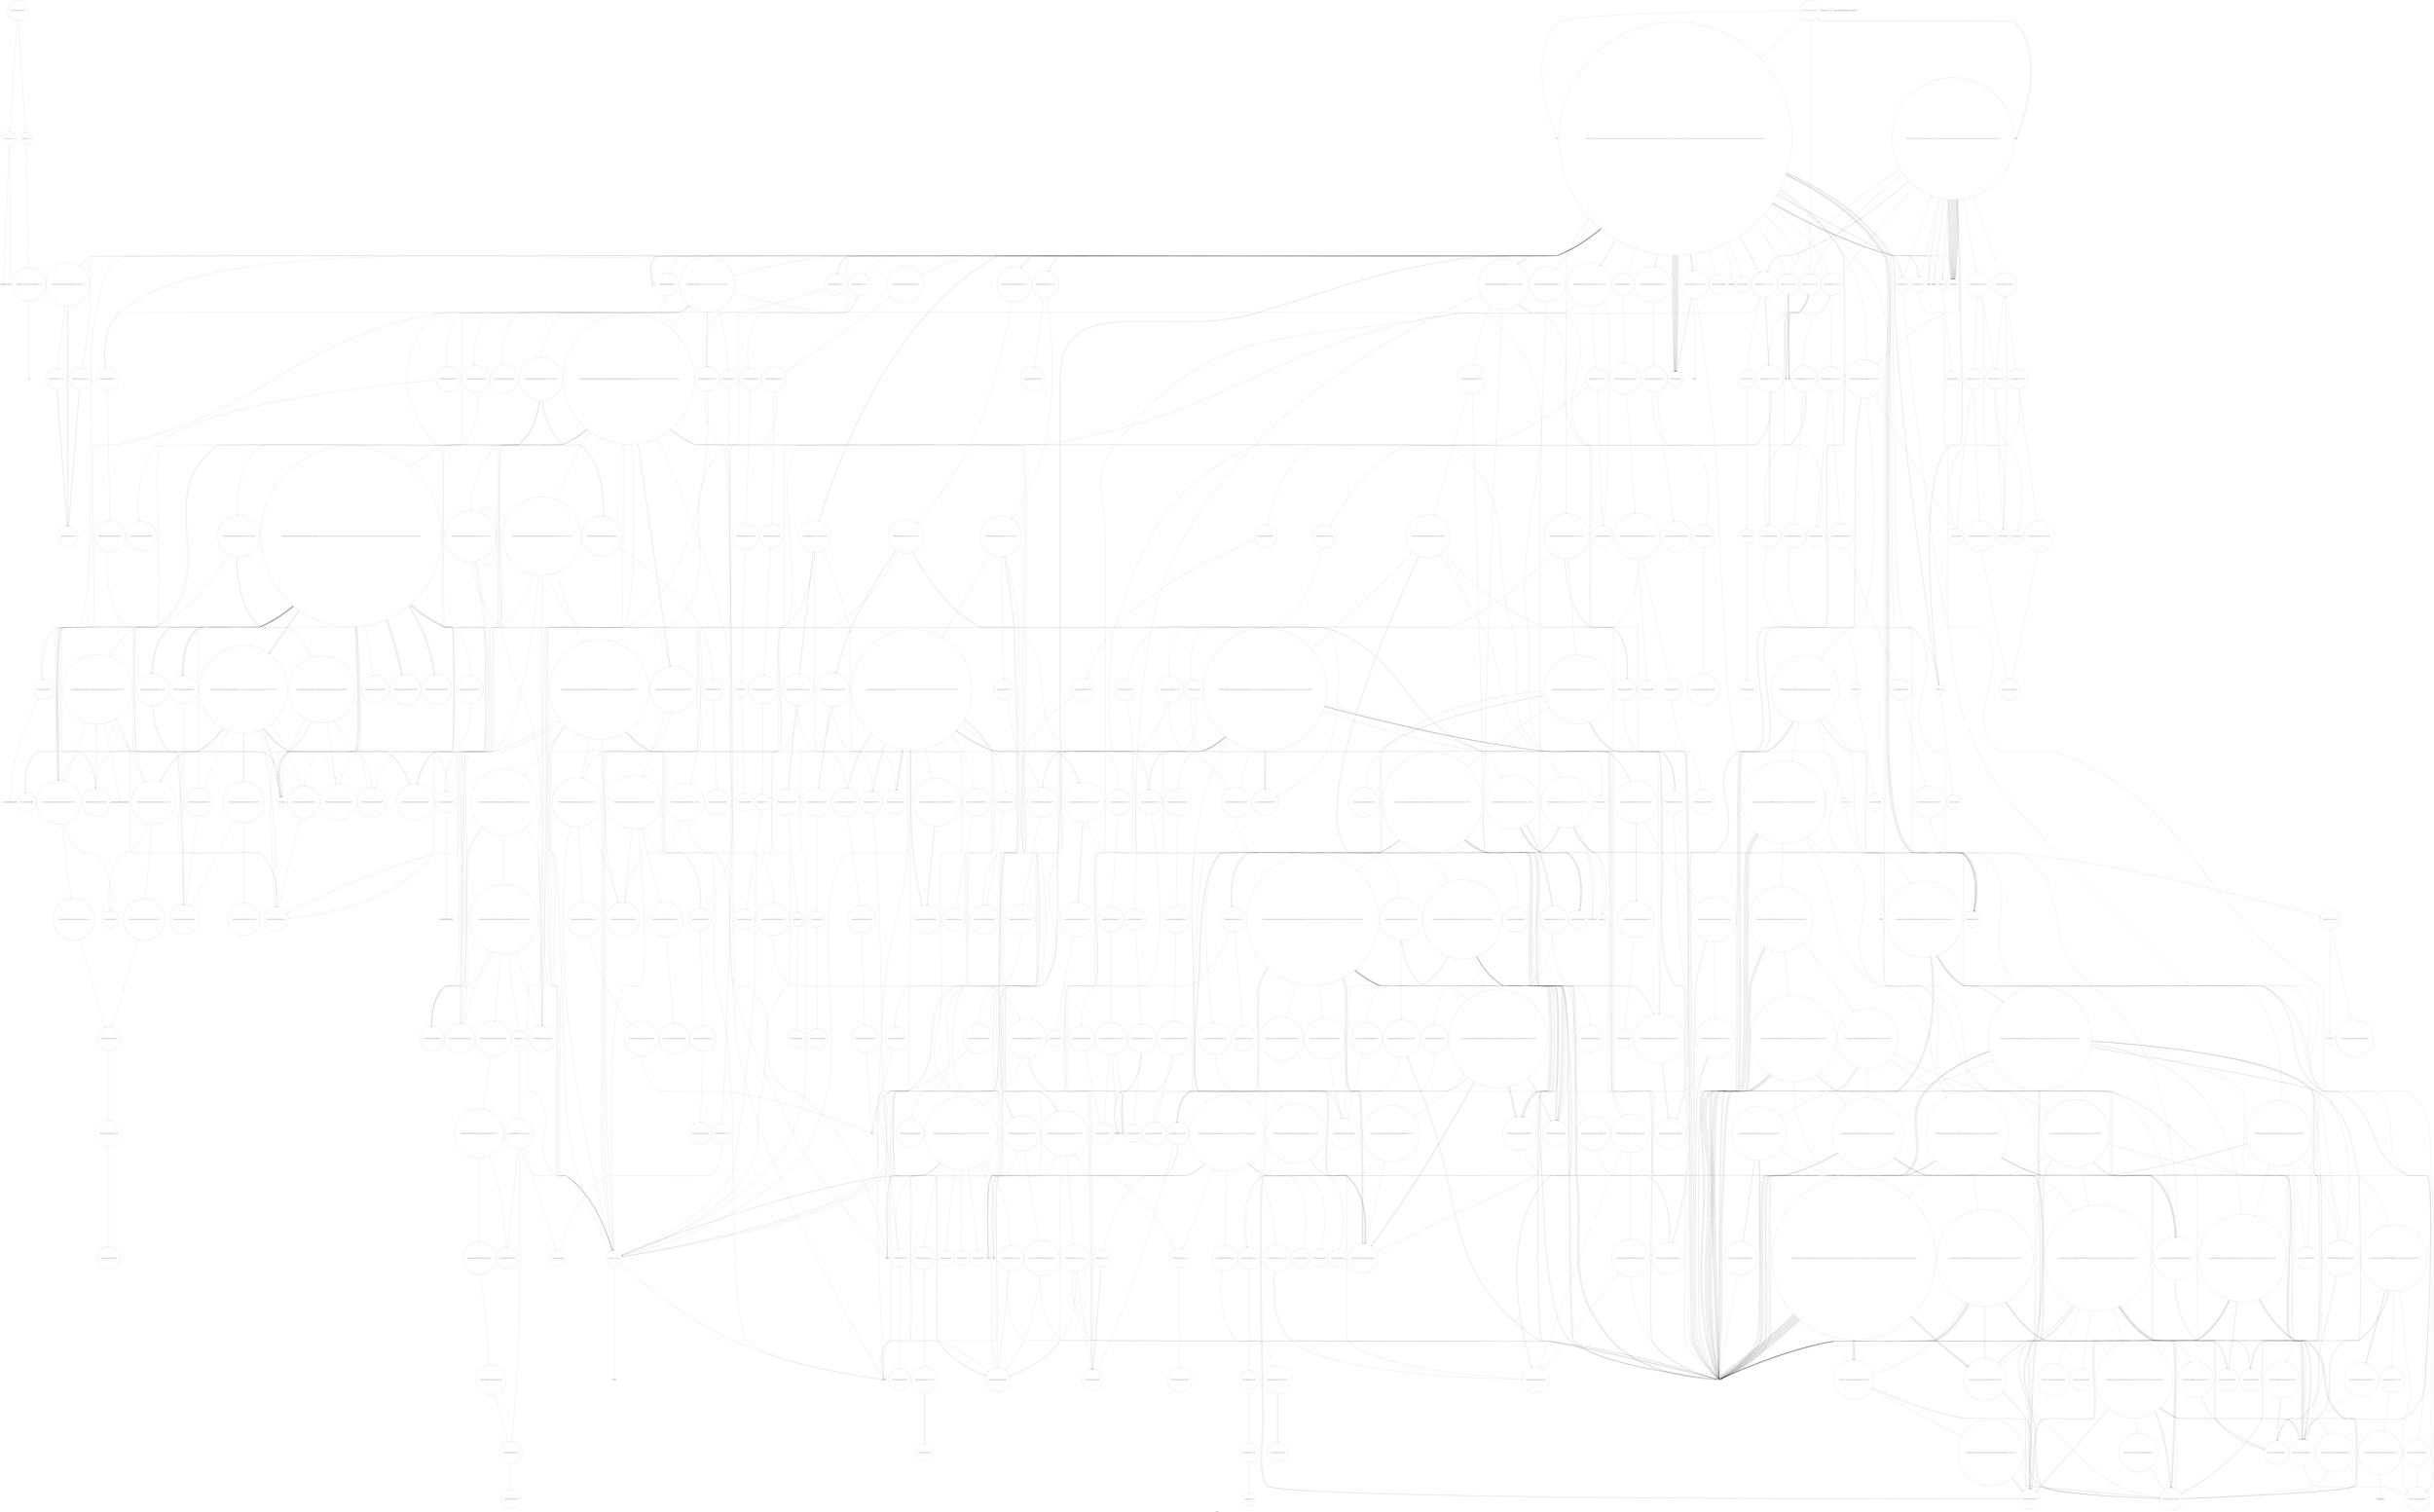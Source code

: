 digraph "Call Graph" {
	label="Call Graph";

	Node0x562acf0da350 [shape=record,shape=circle,label="{__cxx_global_var_init|{<s0>1|<s1>2}}"];
	Node0x562acf0da350:s0 -> Node0x562acf0da3d0[color=black];
	Node0x562acf0da350:s1 -> Node0x562acfa292e0[color=black];
	Node0x562acfa37ec0 [shape=record,shape=circle,label="{_ZN9__gnu_cxx13new_allocatorISt4pairIxS1_IxxEEE7destroyIS3_EEvPT_}"];
	Node0x562acfa35540 [shape=record,shape=circle,label="{_ZNSt12_Vector_baseISt4pairIxxESaIS1_EE13_M_deallocateEPS1_m|{<s0>697}}"];
	Node0x562acfa35540:s0 -> Node0x562acfa35640[color=black];
	Node0x562acfa30ba0 [shape=record,shape=circle,label="{_ZSt26__unguarded_insertion_sortIN9__gnu_cxx17__normal_iteratorIPxSt6vectorIxSaIxEEEENS0_5__ops15_Iter_less_iterEEvT_S9_T0_|{<s0>503|<s1>504|<s2>505|<s3>506|<s4>507|<s5>508}}"];
	Node0x562acfa30ba0:s0 -> Node0x562acfa2a760[color=black];
	Node0x562acfa30ba0:s1 -> Node0x562acfa2a160[color=black];
	Node0x562acfa30ba0:s2 -> Node0x562acfa2a760[color=black];
	Node0x562acfa30ba0:s3 -> Node0x562acfa30da0[color=black];
	Node0x562acfa30ba0:s4 -> Node0x562acfa30d20[color=black];
	Node0x562acfa30ba0:s5 -> Node0x562acfa2a2e0[color=black];
	Node0x562acfa2a9e0 [shape=record,shape=Mrecord,label="{_ZdlPv}"];
	Node0x562acfa29860 [shape=record,shape=circle,label="{_Z2inIxEvRT_|{<s0>53|<s1>54|<s2>55|<s3>56|<s4>57}}"];
	Node0x562acfa29860:s0 -> Node0x562acfa2b4e0[color=black];
	Node0x562acfa29860:s1 -> Node0x562acfa2b560[color=black];
	Node0x562acfa29860:s2 -> Node0x562acfa2b4e0[color=black];
	Node0x562acfa29860:s3 -> Node0x562acfa2b560[color=black];
	Node0x562acfa29860:s4 -> Node0x562acfa2b4e0[color=black];
	Node0x562acfa385c0 [shape=record,shape=circle,label="{_ZNSt4pairIxxEaSEOS0_|{<s0>904|<s1>905}}"];
	Node0x562acfa385c0:s0 -> Node0x562acfa2ca80[color=black];
	Node0x562acfa385c0:s1 -> Node0x562acfa2ca80[color=black];
	Node0x562acfa35c40 [shape=record,shape=circle,label="{_ZNSt6vectorISt4pairIxxESaIS1_EE5beginEv|{<s0>746}}"];
	Node0x562acfa35c40:s0 -> Node0x562acfa361c0[color=black];
	Node0x562acfa2d280 [shape=record,shape=circle,label="{_ZNKSt3mapIxiSt4lessIxESaISt4pairIKxiEEE8key_compEv|{<s0>544}}"];
	Node0x562acfa2d280:s0 -> Node0x562acfa2da00[color=black];
	Node0x562acfa2b0e0 [shape=record,shape=circle,label="{_ZNSt13_Rb_tree_nodeISt4pairIKxiEE9_M_valptrEv|{<s0>275}}"];
	Node0x562acfa2b0e0:s0 -> Node0x562acfa2b1e0[color=black];
	Node0x562acfa29f60 [shape=record,shape=circle,label="{_ZNSt6vectorISt4pairIxxESaIS1_EEixEm}"];
	Node0x562acfa38cc0 [shape=record,shape=circle,label="{_GLOBAL__sub_I_samzhang_1_1.cpp|{<s0>958|<s1>959}}"];
	Node0x562acfa38cc0:s0 -> Node0x562acf0da350[color=black];
	Node0x562acfa38cc0:s1 -> Node0x562acfa29360[color=black];
	Node0x562acfa36340 [shape=record,shape=circle,label="{_ZSt22__uninitialized_copy_aISt13move_iteratorIPSt4pairIxxEES3_S2_ET0_T_S6_S5_RSaIT1_E|{<s0>759|<s1>760|<s2>761}}"];
	Node0x562acfa36340:s0 -> Node0x562acfa2a760[color=black];
	Node0x562acfa36340:s1 -> Node0x562acfa2a760[color=black];
	Node0x562acfa36340:s2 -> Node0x562acfa36440[color=black];
	Node0x562acfa2d980 [shape=record,shape=circle,label="{_ZNK9__gnu_cxx16__aligned_membufISt4pairIKxiEE7_M_addrEv}"];
	Node0x562acfa2b7e0 [shape=record,shape=circle,label="{_ZNSt12_Vector_baseIxSaIxEED2Ev|{<s0>285|<s1>286|<s2>287|<s3>288}}"];
	Node0x562acfa2b7e0:s0 -> Node0x562acfa2f9a0[color=black];
	Node0x562acfa2b7e0:s1 -> Node0x562acfa2f1a0[color=black];
	Node0x562acfa2b7e0:s2 -> Node0x562acfa2f1a0[color=black];
	Node0x562acfa2b7e0:s3 -> Node0x562acfa2c800[color=black];
	Node0x562acfa2a660 [shape=record,shape=circle,label="{_ZNKSt17_Rb_tree_iteratorISt4pairIKxiEEneERKS3_}"];
	Node0x562acfa36a40 [shape=record,shape=Mrecord,label="{_ZSt18_Rb_tree_incrementPSt18_Rb_tree_node_base}"];
	Node0x562acfa2e080 [shape=record,shape=circle,label="{_ZN9__gnu_cxx13new_allocatorISt13_Rb_tree_nodeISt4pairIKxiEEE8allocateEmPKv|{<s0>637|<s1>638|<s2>639}}"];
	Node0x562acfa2e080:s0 -> Node0x562acfa2e100[color=black];
	Node0x562acfa2e080:s1 -> Node0x562acfa2f520[color=black];
	Node0x562acfa2e080:s2 -> Node0x562acfa2f5a0[color=black];
	Node0x562acfa2f720 [shape=record,shape=circle,label="{_ZSt25__uninitialized_default_nIPxmET_S1_T0_|{<s0>299}}"];
	Node0x562acfa2f720:s0 -> Node0x562acfa2f7a0[color=black];
	Node0x562acfa2bd80 [shape=record,shape=circle,label="{_ZNSt3mapIxiSt4lessIxESaISt4pairIKxiEEED2Ev|{<s0>209}}"];
	Node0x562acfa2bd80:s0 -> Node0x562acfa2ab60[color=black];
	Node0x562acfa37140 [shape=record,shape=circle,label="{_ZNSt6vectorISt4pairIxS0_IxxEESaIS2_EE17_M_realloc_insertIJS2_EEEvN9__gnu_cxx17__normal_iteratorIPS2_S4_EEDpOT_|{<s0>810|<s1>811|<s2>812|<s3>813|<s4>814|<s5>815|<s6>816|<s7>817|<s8>818|<s9>819|<s10>820|<s11>821|<s12>822|<s13>823|<s14>824|<s15>825|<s16>826|<s17>827|<s18>828|<s19>829|<s20>830|<s21>831|<s22>832}}"];
	Node0x562acfa37140:s0 -> Node0x562acfa37240[color=black];
	Node0x562acfa37140:s1 -> Node0x562acfa36ec0[color=black];
	Node0x562acfa37140:s2 -> Node0x562acfa372c0[color=black];
	Node0x562acfa37140:s3 -> Node0x562acfa37340[color=black];
	Node0x562acfa37140:s4 -> Node0x562acfa370c0[color=black];
	Node0x562acfa37140:s5 -> Node0x562acfa37040[color=black];
	Node0x562acfa37140:s6 -> Node0x562acfa37440[color=black];
	Node0x562acfa37140:s7 -> Node0x562acfa2ce00[color=black];
	Node0x562acfa37140:s8 -> Node0x562acfa373c0[color=black];
	Node0x562acfa37140:s9 -> Node0x562acfa37440[color=black];
	Node0x562acfa37140:s10 -> Node0x562acfa2ce00[color=black];
	Node0x562acfa37140:s11 -> Node0x562acfa373c0[color=black];
	Node0x562acfa37140:s12 -> Node0x562acfa2c880[color=black];
	Node0x562acfa37140:s13 -> Node0x562acfa374c0[color=black];
	Node0x562acfa37140:s14 -> Node0x562acfa2de00[color=black];
	Node0x562acfa37140:s15 -> Node0x562acfa2ce00[color=black];
	Node0x562acfa37140:s16 -> Node0x562acfa2cd80[color=black];
	Node0x562acfa37140:s17 -> Node0x562acfa2d000[color=black];
	Node0x562acfa37140:s18 -> Node0x562acfa2dd80[color=black];
	Node0x562acfa37140:s19 -> Node0x562acfa2ce00[color=black];
	Node0x562acfa37140:s20 -> Node0x562acfa2cd80[color=black];
	Node0x562acfa37140:s21 -> Node0x562acfa2d000[color=black];
	Node0x562acfa37140:s22 -> Node0x562acfa2c800[color=black];
	Node0x562acfa2e780 [shape=record,shape=circle,label="{_ZNKSt23_Rb_tree_const_iteratorISt4pairIKxiEE13_M_const_castEv|{<s0>660}}"];
	Node0x562acfa2e780:s0 -> Node0x562acfa2d700[color=black];
	Node0x562acfa2fe20 [shape=record,shape=circle,label="{_ZSt4__lgl|{<s0>329}}"];
	Node0x562acfa2fe20:s0 -> Node0x562acfa30aa0[color=black];
	Node0x562acfa2c480 [shape=record,shape=circle,label="{_ZNSt8_Rb_treeIxSt4pairIKxiESt10_Select1stIS2_ESt4lessIxESaIS2_EEC2Ev|{<s0>223}}"];
	Node0x562acfa2c480:s0 -> Node0x562acfa2c500[color=black];
	Node0x562acfa37840 [shape=record,shape=circle,label="{_ZN9__gnu_cxx13new_allocatorISt4pairIxS1_IxxEEE8allocateEmPKv|{<s0>855|<s1>856|<s2>857}}"];
	Node0x562acfa37840:s0 -> Node0x562acfa37740[color=black];
	Node0x562acfa37840:s1 -> Node0x562acfa2f520[color=black];
	Node0x562acfa37840:s2 -> Node0x562acfa2f5a0[color=black];
	Node0x562acfa2ee80 [shape=record,shape=circle,label="{_ZSt7forwardIRPSt13_Rb_tree_nodeISt4pairIKxiEEEOT_RNSt16remove_referenceIS7_E4typeE}"];
	Node0x562acfa30520 [shape=record,shape=circle,label="{_ZSt4moveIRN9__gnu_cxx5__ops15_Iter_less_iterEEONSt16remove_referenceIT_E4typeEOS5_}"];
	Node0x562acfa2cb80 [shape=record,shape=circle,label="{_ZNSt4pairIxS_IxxEEC2IxS0_Lb1EEEOT_OT0_|{<s0>234|<s1>235|<s2>236}}"];
	Node0x562acfa2cb80:s0 -> Node0x562acfa2ca80[color=black];
	Node0x562acfa2cb80:s1 -> Node0x562acfa2cb00[color=black];
	Node0x562acfa2cb80:s2 -> Node0x562acfa2a760[color=black];
	Node0x562acf0da3d0 [shape=record,shape=Mrecord,label="{_ZNSt8ios_base4InitC1Ev}"];
	Node0x562acfa37f40 [shape=record,shape=circle,label="{_ZSt4moveIRSt7greaterISt4pairIxS1_IxxEEEEONSt16remove_referenceIT_E4typeEOS7_}"];
	Node0x562acfa355c0 [shape=record,shape=circle,label="{_ZNSt12_Vector_baseISt4pairIxxESaIS1_EE12_Vector_implD2Ev|{<s0>698}}"];
	Node0x562acfa355c0:s0 -> Node0x562acfa35740[color=black];
	Node0x562acfa30c20 [shape=record,shape=circle,label="{_ZN9__gnu_cxxeqIPxSt6vectorIxSaIxEEEEbRKNS_17__normal_iteratorIT_T0_EESA_|{<s0>509|<s1>510}}"];
	Node0x562acfa30c20:s0 -> Node0x562acfa30720[color=black];
	Node0x562acfa30c20:s1 -> Node0x562acfa30720[color=black];
	Node0x562acfa2aa60 [shape=record,shape=circle,label="{_ZNSaISt4pairIxS_IxxEEED2Ev|{<s0>254}}"];
	Node0x562acfa2aa60:s0 -> Node0x562acfa2aae0[color=black];
	Node0x562acfa298e0 [shape=record,shape=circle,label="{_ZNSt6vectorIxSaIxEEixEm}"];
	Node0x562acfa38640 [shape=record,shape=circle,label="{_ZNKSt6vectorISt4pairIxS0_IxxEESaIS2_EE5frontEv|{<s0>906|<s1>907}}"];
	Node0x562acfa38640:s0 -> Node0x562acfa386c0[color=black];
	Node0x562acfa38640:s1 -> Node0x562acfa38740[color=black];
	Node0x562acfa35cc0 [shape=record,shape=circle,label="{_ZNSt12_Vector_baseISt4pairIxxESaIS1_EE11_M_allocateEm|{<s0>747}}"];
	Node0x562acfa35cc0:s0 -> Node0x562acfa36240[color=black];
	Node0x562acfa2d300 [shape=record,shape=circle,label="{_ZNKSt4lessIxEclERKxS2_}"];
	Node0x562acfa2b160 [shape=record,shape=circle,label="{_ZN9__gnu_cxx13new_allocatorISt13_Rb_tree_nodeISt4pairIKxiEEE7destroyIS4_EEvPT_}"];
	Node0x562acfa29fe0 [shape=record,shape=circle,label="{_Z5solvev|{<s0>79|<s1>80|<s2>81|<s3>82|<s4>83|<s5>84|<s6>85|<s7>86|<s8>87|<s9>88|<s10>89|<s11>90|<s12>91|<s13>92|<s14>93|<s15>94|<s16>95|<s17>96|<s18>97|<s19>98|<s20>99|<s21>100|<s22>101|<s23>102|<s24>103|<s25>104|<s26>105|<s27>106|<s28>107|<s29>108|<s30>109|<s31>110|<s32>111|<s33>112|<s34>113|<s35>114|<s36>115|<s37>116|<s38>117|<s39>118|<s40>119|<s41>120|<s42>121|<s43>122|<s44>123|<s45>124|<s46>125|<s47>126|<s48>127|<s49>128|<s50>129|<s51>130|<s52>131|<s53>132|<s54>133|<s55>134|<s56>135|<s57>136|<s58>137|<s59>138|<s60>139|<s61>140|<s62>141|<s63>142|<s64>truncated...}}"];
	Node0x562acfa29fe0:s0 -> Node0x562acfa2a060[color=black];
	Node0x562acfa29fe0:s1 -> Node0x562acfa295e0[color=black];
	Node0x562acfa29fe0:s2 -> Node0x562acfa29660[color=black];
	Node0x562acfa29fe0:s3 -> Node0x562acfa296e0[color=black];
	Node0x562acfa29fe0:s4 -> Node0x562acfa297e0[color=black];
	Node0x562acfa29fe0:s5 -> Node0x562acfa298e0[color=black];
	Node0x562acfa29fe0:s6 -> Node0x562acfa29860[color=black];
	Node0x562acfa29fe0:s7 -> Node0x562acfa297e0[color=black];
	Node0x562acfa29fe0:s8 -> Node0x562acfa299e0[color=black];
	Node0x562acfa29fe0:s9 -> Node0x562acfa29a60[color=black];
	Node0x562acfa29fe0:s10 -> Node0x562acfa29960[color=black];
	Node0x562acfa29fe0:s11 -> Node0x562acfa2a0e0[color=black];
	Node0x562acfa29fe0:s12 -> Node0x562acfa299e0[color=black];
	Node0x562acfa29fe0:s13 -> Node0x562acfa29a60[color=black];
	Node0x562acfa29fe0:s14 -> Node0x562acfa2a160[color=black];
	Node0x562acfa29fe0:s15 -> Node0x562acfa2a1e0[color=black];
	Node0x562acfa29fe0:s16 -> Node0x562acfa2a260[color=black];
	Node0x562acfa29fe0:s17 -> Node0x562acfa2a2e0[color=black];
	Node0x562acfa29fe0:s18 -> Node0x562acfa2a360[color=black];
	Node0x562acfa29fe0:s19 -> Node0x562acfa2a460[color=black];
	Node0x562acfa29fe0:s20 -> Node0x562acfa2a4e0[color=black];
	Node0x562acfa29fe0:s21 -> Node0x562acfa2a3e0[color=black];
	Node0x562acfa29fe0:s22 -> Node0x562acfa2a560[color=black];
	Node0x562acfa29fe0:s23 -> Node0x562acfa2a5e0[color=black];
	Node0x562acfa29fe0:s24 -> Node0x562acfa2a660[color=black];
	Node0x562acfa29fe0:s25 -> Node0x562acfa2a6e0[color=black];
	Node0x562acfa29fe0:s26 -> Node0x562acfa2a760[color=black];
	Node0x562acfa29fe0:s27 -> Node0x562acfa2a7e0[color=black];
	Node0x562acfa29fe0:s28 -> Node0x562acfa2a3e0[color=black];
	Node0x562acfa29fe0:s29 -> Node0x562acfa2a860[color=black];
	Node0x562acfa29fe0:s30 -> Node0x562acfa29e60[color=black];
	Node0x562acfa29fe0:s31 -> Node0x562acfa29f60[color=black];
	Node0x562acfa29fe0:s32 -> Node0x562acfa29f60[color=black];
	Node0x562acfa29fe0:s33 -> Node0x562acfa29e60[color=black];
	Node0x562acfa29fe0:s34 -> Node0x562acfa29f60[color=black];
	Node0x562acfa29fe0:s35 -> Node0x562acfa29f60[color=black];
	Node0x562acfa29fe0:s36 -> Node0x562acfa294e0[color=black];
	Node0x562acfa29fe0:s37 -> Node0x562acfa29f60[color=black];
	Node0x562acfa29fe0:s38 -> Node0x562acfa29e60[color=black];
	Node0x562acfa29fe0:s39 -> Node0x562acfa29f60[color=black];
	Node0x562acfa29fe0:s40 -> Node0x562acfa29f60[color=black];
	Node0x562acfa29fe0:s41 -> Node0x562acfa29f60[color=black];
	Node0x562acfa29fe0:s42 -> Node0x562acfa29f60[color=black];
	Node0x562acfa29fe0:s43 -> Node0x562acfa294e0[color=black];
	Node0x562acfa29fe0:s44 -> Node0x562acfa2a8e0[color=black];
	Node0x562acfa29fe0:s45 -> Node0x562acfa29e60[color=black];
	Node0x562acfa29fe0:s46 -> Node0x562acfa29f60[color=black];
	Node0x562acfa29fe0:s47 -> Node0x562acfa29f60[color=black];
	Node0x562acfa29fe0:s48 -> Node0x562acfa2ba80[color=black];
	Node0x562acfa29fe0:s49 -> Node0x562acfa2ba00[color=black];
	Node0x562acfa29fe0:s50 -> Node0x562acfa2b980[color=black];
	Node0x562acfa29fe0:s51 -> Node0x562acfa2bc80[color=black];
	Node0x562acfa29fe0:s52 -> Node0x562acfa29e60[color=black];
	Node0x562acfa29fe0:s53 -> Node0x562acfa2bb00[color=black];
	Node0x562acfa29fe0:s54 -> Node0x562acfa2bb80[color=black];
	Node0x562acfa29fe0:s55 -> Node0x562acfa29f60[color=black];
	Node0x562acfa29fe0:s56 -> Node0x562acfa2bb80[color=black];
	Node0x562acfa29fe0:s57 -> Node0x562acfa2a760[color=black];
	Node0x562acfa29fe0:s58 -> Node0x562acfa2bc00[color=black];
	Node0x562acfa29fe0:s59 -> Node0x562acfa29de0[color=black];
	Node0x562acfa29fe0:s60 -> Node0x562acfa29de0[color=black];
	Node0x562acfa29fe0:s61 -> Node0x562acfa29e60[color=black];
	Node0x562acfa29fe0:s62 -> Node0x562acfa29f60[color=black];
	Node0x562acfa29fe0:s63 -> Node0x562acfa29f60[color=black];
	Node0x562acfa29fe0:s64 -> Node0x562acfa2ba80[color=black];
	Node0x562acfa29fe0:s64 -> Node0x562acfa2ba00[color=black];
	Node0x562acfa29fe0:s64 -> Node0x562acfa2b980[color=black];
	Node0x562acfa29fe0:s64 -> Node0x562acfa29de0[color=black];
	Node0x562acfa29fe0:s64 -> Node0x562acfa294e0[color=black];
	Node0x562acfa29fe0:s64 -> Node0x562acfa29be0[color=black];
	Node0x562acfa29fe0:s64 -> Node0x562acfa29c60[color=black];
	Node0x562acfa29fe0:s64 -> Node0x562acfa2bc80[color=black];
	Node0x562acfa29fe0:s64 -> Node0x562acfa2bd00[color=black];
	Node0x562acfa29fe0:s64 -> Node0x562acfa2bd80[color=black];
	Node0x562acfa29fe0:s64 -> Node0x562acfa29d60[color=black];
	Node0x562acfa29fe0:s64 -> Node0x562acfa2bd00[color=black];
	Node0x562acfa29fe0:s64 -> Node0x562acfa2bd80[color=black];
	Node0x562acfa29fe0:s64 -> Node0x562acfa29d60[color=black];
	Node0x562acfa363c0 [shape=record,shape=circle,label="{_ZSt32__make_move_if_noexcept_iteratorISt4pairIxxESt13move_iteratorIPS1_EET0_PT_|{<s0>762}}"];
	Node0x562acfa363c0:s0 -> Node0x562acfa368c0[color=black];
	Node0x562acfa2da00 [shape=record,shape=circle,label="{_ZNKSt8_Rb_treeIxSt4pairIKxiESt10_Select1stIS2_ESt4lessIxESaIS2_EE8key_compEv}"];
	Node0x562acfa2b860 [shape=record,shape=circle,label="{_ZNSt12_Vector_baseIxSaIxEE12_Vector_implC2ERKS0_|{<s0>289}}"];
	Node0x562acfa2b860:s0 -> Node0x562acfa2f220[color=black];
	Node0x562acfa2a6e0 [shape=record,shape=circle,label="{_ZNKSt17_Rb_tree_iteratorISt4pairIKxiEEdeEv|{<s0>182|<s1>183}}"];
	Node0x562acfa2a6e0:s0 -> Node0x562acfa2b0e0[color=black];
	Node0x562acfa2a6e0:s1 -> Node0x562acfa2c800[color=black];
	Node0x562acfa36ac0 [shape=record,shape=circle,label="{_ZNSt6vectorISt4pairIxS0_IxxEESaIS2_EEC2Ev|{<s0>783|<s1>784}}"];
	Node0x562acfa36ac0:s0 -> Node0x562acfa36b40[color=black];
	Node0x562acfa36ac0:s1 -> Node0x562acfa2c800[color=black];
	Node0x562acfa2e100 [shape=record,shape=circle,label="{_ZNK9__gnu_cxx13new_allocatorISt13_Rb_tree_nodeISt4pairIKxiEEE8max_sizeEv}"];
	Node0x562acfa2f7a0 [shape=record,shape=circle,label="{_ZNSt27__uninitialized_default_n_1ILb1EE18__uninit_default_nIPxmEET_S3_T0_|{<s0>300}}"];
	Node0x562acfa2f7a0:s0 -> Node0x562acfa2f820[color=black];
	Node0x562acfa2be00 [shape=record,shape=circle,label="{main|{<s0>210|<s1>211|<s2>212|<s3>213|<s4>214}}"];
	Node0x562acfa2be00:s0 -> Node0x562acfa2be80[color=black];
	Node0x562acfa2be00:s1 -> Node0x562acfa2be80[color=black];
	Node0x562acfa2be00:s2 -> Node0x562acfa295e0[color=black];
	Node0x562acfa2be00:s3 -> Node0x562acfa2bf00[color=black];
	Node0x562acfa2be00:s4 -> Node0x562acfa29fe0[color=black];
	Node0x562acfa371c0 [shape=record,shape=circle,label="{_ZN9__gnu_cxx13new_allocatorISt4pairIxS1_IxxEEE9constructIS3_JS3_EEEvPT_DpOT0_|{<s0>833|<s1>834}}"];
	Node0x562acfa371c0:s0 -> Node0x562acfa370c0[color=black];
	Node0x562acfa371c0:s1 -> Node0x562acfa2a760[color=black];
	Node0x562acfa2e800 [shape=record,shape=circle,label="{_ZNKSt8_Rb_treeIxSt4pairIKxiESt10_Select1stIS2_ESt4lessIxESaIS2_EE4sizeEv}"];
	Node0x562acfa2fea0 [shape=record,shape=circle,label="{_ZN9__gnu_cxxmiIPxSt6vectorIxSaIxEEEENS_17__normal_iteratorIT_T0_E15difference_typeERKS8_SB_|{<s0>330|<s1>331}}"];
	Node0x562acfa2fea0:s0 -> Node0x562acfa30720[color=black];
	Node0x562acfa2fea0:s1 -> Node0x562acfa30720[color=black];
	Node0x562acfa2c500 [shape=record,shape=circle,label="{_ZNSt8_Rb_treeIxSt4pairIKxiESt10_Select1stIS2_ESt4lessIxESaIS2_EE13_Rb_tree_implIS6_Lb1EEC2Ev|{<s0>224|<s1>225|<s2>226}}"];
	Node0x562acfa2c500:s0 -> Node0x562acfa2c580[color=black];
	Node0x562acfa2c500:s1 -> Node0x562acfa2c600[color=black];
	Node0x562acfa2c500:s2 -> Node0x562acfa2c680[color=black];
	Node0x562acfa378c0 [shape=record,shape=circle,label="{_ZSt22__uninitialized_copy_aISt13move_iteratorIPSt4pairIxS1_IxxEEES4_S3_ET0_T_S7_S6_RSaIT1_E|{<s0>858|<s1>859|<s2>860}}"];
	Node0x562acfa378c0:s0 -> Node0x562acfa2a760[color=black];
	Node0x562acfa378c0:s1 -> Node0x562acfa2a760[color=black];
	Node0x562acfa378c0:s2 -> Node0x562acfa379c0[color=black];
	Node0x562acfa2ef00 [shape=record,shape=Mrecord,label="{_ZSt18_Rb_tree_decrementPSt18_Rb_tree_node_base}"];
	Node0x562acfa305a0 [shape=record,shape=circle,label="{_ZN9__gnu_cxx5__ops14_Iter_less_valC2ENS0_15_Iter_less_iterE}"];
	Node0x562acfa2cc00 [shape=record,shape=circle,label="{_ZSt7forwardIRxEOT_RNSt16remove_referenceIS1_E4typeE}"];
	Node0x562acfa29260 [shape=record,shape=Mrecord,label="{_ZNSt8ios_base4InitD1Ev}"];
	Node0x562acfa37fc0 [shape=record,shape=circle,label="{_ZN9__gnu_cxx5__ops14_Iter_comp_valISt7greaterISt4pairIxS3_IxxEEEEC2ES6_|{<s0>881}}"];
	Node0x562acfa37fc0:s0 -> Node0x562acfa37f40[color=black];
	Node0x562acfa35640 [shape=record,shape=circle,label="{_ZNSt16allocator_traitsISaISt4pairIxxEEE10deallocateERS2_PS1_m|{<s0>699}}"];
	Node0x562acfa35640:s0 -> Node0x562acfa356c0[color=black];
	Node0x562acfa30ca0 [shape=record,shape=circle,label="{_ZSt13move_backwardIN9__gnu_cxx17__normal_iteratorIPxSt6vectorIxSaIxEEEES6_ET0_T_S8_S7_|{<s0>511|<s1>512|<s2>513|<s3>514|<s4>515|<s5>516}}"];
	Node0x562acfa30ca0:s0 -> Node0x562acfa2a760[color=black];
	Node0x562acfa30ca0:s1 -> Node0x562acfa30ea0[color=black];
	Node0x562acfa30ca0:s2 -> Node0x562acfa2a760[color=black];
	Node0x562acfa30ca0:s3 -> Node0x562acfa30ea0[color=black];
	Node0x562acfa30ca0:s4 -> Node0x562acfa2a760[color=black];
	Node0x562acfa30ca0:s5 -> Node0x562acfa30e20[color=black];
	Node0x562acfa2aae0 [shape=record,shape=circle,label="{_ZN9__gnu_cxx13new_allocatorISt4pairIxS1_IxxEEED2Ev}"];
	Node0x562acfa29960 [shape=record,shape=circle,label="{_ZSt4sortIN9__gnu_cxx17__normal_iteratorIPxSt6vectorIxSaIxEEEEEvT_S7_|{<s0>58|<s1>59|<s2>60|<s3>61}}"];
	Node0x562acfa29960:s0 -> Node0x562acfa2a760[color=black];
	Node0x562acfa29960:s1 -> Node0x562acfa2a760[color=black];
	Node0x562acfa29960:s2 -> Node0x562acfa2c200[color=black];
	Node0x562acfa29960:s3 -> Node0x562acfa2fd20[color=black];
	Node0x562acfa386c0 [shape=record,shape=circle,label="{_ZNKSt6vectorISt4pairIxS0_IxxEESaIS2_EE5beginEv|{<s0>908}}"];
	Node0x562acfa386c0:s0 -> Node0x562acfa387c0[color=black];
	Node0x562acfa35d40 [shape=record,shape=circle,label="{_ZSt34__uninitialized_move_if_noexcept_aIPSt4pairIxxES2_SaIS1_EET0_T_S5_S4_RT1_|{<s0>748|<s1>749|<s2>750}}"];
	Node0x562acfa35d40:s0 -> Node0x562acfa363c0[color=black];
	Node0x562acfa35d40:s1 -> Node0x562acfa363c0[color=black];
	Node0x562acfa35d40:s2 -> Node0x562acfa36340[color=black];
	Node0x562acfa2d380 [shape=record,shape=circle,label="{_ZNSt8_Rb_treeIxSt4pairIKxiESt10_Select1stIS2_ESt4lessIxESaIS2_EE22_M_emplace_hint_uniqueIJRKSt21piecewise_construct_tSt5tupleIJRS1_EESD_IJEEEEESt17_Rb_tree_iteratorIS2_ESt23_Rb_tree_const_iteratorIS2_EDpOT_|{<s0>545|<s1>546|<s2>547|<s3>548|<s4>549|<s5>550|<s6>551|<s7>552|<s8>553|<s9>554|<s10>555|<s11>556|<s12>557|<s13>558|<s14>559|<s15>560}}"];
	Node0x562acfa2d380:s0 -> Node0x562acfa2db00[color=black];
	Node0x562acfa2d380:s1 -> Node0x562acfa2db80[color=black];
	Node0x562acfa2d380:s2 -> Node0x562acfa2dc00[color=black];
	Node0x562acfa2d380:s3 -> Node0x562acfa2da80[color=black];
	Node0x562acfa2d380:s4 -> Node0x562acfa2a760[color=black];
	Node0x562acfa2d380:s5 -> Node0x562acfa2d680[color=black];
	Node0x562acfa2d380:s6 -> Node0x562acfa2dc80[color=black];
	Node0x562acfa2d380:s7 -> Node0x562acfa2dd00[color=black];
	Node0x562acfa2d380:s8 -> Node0x562acfa2c880[color=black];
	Node0x562acfa2d380:s9 -> Node0x562acfa2ae60[color=black];
	Node0x562acfa2d380:s10 -> Node0x562acfa2dd80[color=black];
	Node0x562acfa2d380:s11 -> Node0x562acfa2ae60[color=black];
	Node0x562acfa2d380:s12 -> Node0x562acfa2d700[color=black];
	Node0x562acfa2d380:s13 -> Node0x562acfa2de00[color=black];
	Node0x562acfa2d380:s14 -> Node0x562acfa2de80[color=black];
	Node0x562acfa2d380:s15 -> Node0x562acfa2c800[color=black];
	Node0x562acfa2b1e0 [shape=record,shape=circle,label="{_ZN9__gnu_cxx16__aligned_membufISt4pairIKxiEE6_M_ptrEv|{<s0>276}}"];
	Node0x562acfa2b1e0:s0 -> Node0x562acfa2b260[color=black];
	Node0x562acfa2a060 [shape=record,shape=Mrecord,label="{llvm.memset.p0i8.i64}"];
	Node0x562acfa36440 [shape=record,shape=circle,label="{_ZSt18uninitialized_copyISt13move_iteratorIPSt4pairIxxEES3_ET0_T_S6_S5_|{<s0>763|<s1>764|<s2>765}}"];
	Node0x562acfa36440:s0 -> Node0x562acfa2a760[color=black];
	Node0x562acfa36440:s1 -> Node0x562acfa2a760[color=black];
	Node0x562acfa36440:s2 -> Node0x562acfa364c0[color=black];
	Node0x562acfa2da80 [shape=record,shape=circle,label="{_ZNSt8_Rb_treeIxSt4pairIKxiESt10_Select1stIS2_ESt4lessIxESaIS2_EE14_M_create_nodeIJRKSt21piecewise_construct_tSt5tupleIJRS1_EESD_IJEEEEEPSt13_Rb_tree_nodeIS2_EDpOT_|{<s0>575|<s1>576|<s2>577|<s3>578|<s4>579}}"];
	Node0x562acfa2da80:s0 -> Node0x562acfa2df00[color=black];
	Node0x562acfa2da80:s1 -> Node0x562acfa2db00[color=black];
	Node0x562acfa2da80:s2 -> Node0x562acfa2db80[color=black];
	Node0x562acfa2da80:s3 -> Node0x562acfa2dc00[color=black];
	Node0x562acfa2da80:s4 -> Node0x562acfa2df80[color=black];
	Node0x562acfa2b8e0 [shape=record,shape=circle,label="{_ZNSt12_Vector_baseIxSaIxEE17_M_create_storageEm|{<s0>290}}"];
	Node0x562acfa2b8e0:s0 -> Node0x562acfa2f320[color=black];
	Node0x562acfa2a760 [shape=record,shape=Mrecord,label="{llvm.memcpy.p0i8.p0i8.i64}"];
	Node0x562acfa36b40 [shape=record,shape=circle,label="{_ZNSt12_Vector_baseISt4pairIxS0_IxxEESaIS2_EEC2Ev|{<s0>785}}"];
	Node0x562acfa36b40:s0 -> Node0x562acfa36bc0[color=black];
	Node0x562acfa2e180 [shape=record,shape=circle,label="{_ZNSt16allocator_traitsISaISt13_Rb_tree_nodeISt4pairIKxiEEEE9constructIS3_JRKSt21piecewise_construct_tSt5tupleIJRS2_EESB_IJEEEEEvRS5_PT_DpOT0_|{<s0>640|<s1>641|<s2>642|<s3>643}}"];
	Node0x562acfa2e180:s0 -> Node0x562acfa2db00[color=black];
	Node0x562acfa2e180:s1 -> Node0x562acfa2db80[color=black];
	Node0x562acfa2e180:s2 -> Node0x562acfa2dc00[color=black];
	Node0x562acfa2e180:s3 -> Node0x562acfa2e200[color=black];
	Node0x562acfa2f820 [shape=record,shape=circle,label="{_ZSt6fill_nIPxmxET_S1_T0_RKT1_|{<s0>301|<s1>302}}"];
	Node0x562acfa2f820:s0 -> Node0x562acfa2f920[color=black];
	Node0x562acfa2f820:s1 -> Node0x562acfa2f8a0[color=black];
	Node0x562acfa2be80 [shape=record,shape=Mrecord,label="{freopen}"];
	Node0x562acfa37240 [shape=record,shape=circle,label="{_ZNKSt6vectorISt4pairIxS0_IxxEESaIS2_EE12_M_check_lenEmPKc|{<s0>835|<s1>836|<s2>837|<s3>838|<s4>839|<s5>840|<s6>841|<s7>842|<s8>843}}"];
	Node0x562acfa37240:s0 -> Node0x562acfa37540[color=black];
	Node0x562acfa37240:s1 -> Node0x562acfa375c0[color=black];
	Node0x562acfa37240:s2 -> Node0x562acfa35f40[color=black];
	Node0x562acfa37240:s3 -> Node0x562acfa375c0[color=black];
	Node0x562acfa37240:s4 -> Node0x562acfa375c0[color=black];
	Node0x562acfa37240:s5 -> Node0x562acfa35fc0[color=black];
	Node0x562acfa37240:s6 -> Node0x562acfa375c0[color=black];
	Node0x562acfa37240:s7 -> Node0x562acfa37540[color=black];
	Node0x562acfa37240:s8 -> Node0x562acfa37540[color=black];
	Node0x562acfa2e880 [shape=record,shape=circle,label="{_ZNSt8_Rb_treeIxSt4pairIKxiESt10_Select1stIS2_ESt4lessIxESaIS2_EE6_S_keyEPKSt18_Rb_tree_node_base|{<s0>661|<s1>662}}"];
	Node0x562acfa2e880:s0 -> Node0x562acfa2ec80[color=black];
	Node0x562acfa2e880:s1 -> Node0x562acfa2d780[color=black];
	Node0x562acfa2ff20 [shape=record,shape=circle,label="{_ZSt22__final_insertion_sortIN9__gnu_cxx17__normal_iteratorIPxSt6vectorIxSaIxEEEENS0_5__ops15_Iter_less_iterEEvT_S9_T0_|{<s0>332|<s1>333|<s2>334|<s3>335|<s4>336|<s5>337|<s6>338|<s7>339|<s8>340|<s9>341}}"];
	Node0x562acfa2ff20:s0 -> Node0x562acfa2fea0[color=black];
	Node0x562acfa2ff20:s1 -> Node0x562acfa2a760[color=black];
	Node0x562acfa2ff20:s2 -> Node0x562acfa30420[color=black];
	Node0x562acfa2ff20:s3 -> Node0x562acfa30b20[color=black];
	Node0x562acfa2ff20:s4 -> Node0x562acfa30420[color=black];
	Node0x562acfa2ff20:s5 -> Node0x562acfa2a760[color=black];
	Node0x562acfa2ff20:s6 -> Node0x562acfa30ba0[color=black];
	Node0x562acfa2ff20:s7 -> Node0x562acfa2a760[color=black];
	Node0x562acfa2ff20:s8 -> Node0x562acfa2a760[color=black];
	Node0x562acfa2ff20:s9 -> Node0x562acfa30b20[color=black];
	Node0x562acfa2c580 [shape=record,shape=circle,label="{_ZNSaISt13_Rb_tree_nodeISt4pairIKxiEEEC2Ev|{<s0>227}}"];
	Node0x562acfa2c580:s0 -> Node0x562acfa2c700[color=black];
	Node0x562acfa37940 [shape=record,shape=circle,label="{_ZSt32__make_move_if_noexcept_iteratorISt4pairIxS0_IxxEESt13move_iteratorIPS2_EET0_PT_|{<s0>861}}"];
	Node0x562acfa37940:s0 -> Node0x562acfa37e40[color=black];
	Node0x562acfa2ef80 [shape=record,shape=Mrecord,label="{_ZSt29_Rb_tree_insert_and_rebalancebPSt18_Rb_tree_node_baseS0_RS_}"];
	Node0x562acfa30620 [shape=record,shape=circle,label="{_ZSt11__push_heapIN9__gnu_cxx17__normal_iteratorIPxSt6vectorIxSaIxEEEElxNS0_5__ops14_Iter_less_valEEvT_T0_SA_T1_RT2_|{<s0>419|<s1>420|<s2>421|<s3>422|<s4>423|<s5>424|<s6>425|<s7>426|<s8>427|<s9>428}}"];
	Node0x562acfa30620:s0 -> Node0x562acfa30420[color=black];
	Node0x562acfa30620:s1 -> Node0x562acfa306a0[color=black];
	Node0x562acfa30620:s2 -> Node0x562acfa30420[color=black];
	Node0x562acfa30620:s3 -> Node0x562acfa2a1e0[color=black];
	Node0x562acfa30620:s4 -> Node0x562acfa303a0[color=black];
	Node0x562acfa30620:s5 -> Node0x562acfa30420[color=black];
	Node0x562acfa30620:s6 -> Node0x562acfa2a1e0[color=black];
	Node0x562acfa30620:s7 -> Node0x562acfa303a0[color=black];
	Node0x562acfa30620:s8 -> Node0x562acfa30420[color=black];
	Node0x562acfa30620:s9 -> Node0x562acfa2a1e0[color=black];
	Node0x562acfa2cc80 [shape=record,shape=circle,label="{_ZNSt4pairIxxEC2IRxxLb1EEEOT_OT0_|{<s0>237|<s1>238}}"];
	Node0x562acfa2cc80:s0 -> Node0x562acfa2cc00[color=black];
	Node0x562acfa2cc80:s1 -> Node0x562acfa2ca80[color=black];
	Node0x562acfa292e0 [shape=record,shape=Mrecord,label="{__cxa_atexit}"];
	Node0x562acfa38040 [shape=record,shape=circle,label="{_ZNK9__gnu_cxx17__normal_iteratorIPSt4pairIxS1_IxxEESt6vectorIS3_SaIS3_EEEmiEl|{<s0>882}}"];
	Node0x562acfa38040:s0 -> Node0x562acfa381c0[color=black];
	Node0x562acfa356c0 [shape=record,shape=circle,label="{_ZN9__gnu_cxx13new_allocatorISt4pairIxxEE10deallocateEPS2_m|{<s0>700}}"];
	Node0x562acfa356c0:s0 -> Node0x562acfa2a9e0[color=black];
	Node0x562acfa30d20 [shape=record,shape=circle,label="{_ZSt25__unguarded_linear_insertIN9__gnu_cxx17__normal_iteratorIPxSt6vectorIxSaIxEEEENS0_5__ops14_Val_less_iterEEvT_T0_|{<s0>517|<s1>518|<s2>519|<s3>520|<s4>521|<s5>522|<s6>523|<s7>524|<s8>525|<s9>526|<s10>527|<s11>528|<s12>529}}"];
	Node0x562acfa30d20:s0 -> Node0x562acfa2a1e0[color=black];
	Node0x562acfa30d20:s1 -> Node0x562acfa303a0[color=black];
	Node0x562acfa30d20:s2 -> Node0x562acfa2a760[color=black];
	Node0x562acfa30d20:s3 -> Node0x562acfa307a0[color=black];
	Node0x562acfa30d20:s4 -> Node0x562acfa2a760[color=black];
	Node0x562acfa30d20:s5 -> Node0x562acfa31120[color=black];
	Node0x562acfa30d20:s6 -> Node0x562acfa2a1e0[color=black];
	Node0x562acfa30d20:s7 -> Node0x562acfa303a0[color=black];
	Node0x562acfa30d20:s8 -> Node0x562acfa2a1e0[color=black];
	Node0x562acfa30d20:s9 -> Node0x562acfa2a760[color=black];
	Node0x562acfa30d20:s10 -> Node0x562acfa307a0[color=black];
	Node0x562acfa30d20:s11 -> Node0x562acfa303a0[color=black];
	Node0x562acfa30d20:s12 -> Node0x562acfa2a1e0[color=black];
	Node0x562acfa2ab60 [shape=record,shape=circle,label="{_ZNSt8_Rb_treeIxSt4pairIKxiESt10_Select1stIS2_ESt4lessIxESaIS2_EED2Ev|{<s0>255|<s1>256|<s2>257|<s3>258|<s4>259}}"];
	Node0x562acfa2ab60:s0 -> Node0x562acfa2ac60[color=black];
	Node0x562acfa2ab60:s1 -> Node0x562acfa2abe0[color=black];
	Node0x562acfa2ab60:s2 -> Node0x562acfa2ace0[color=black];
	Node0x562acfa2ab60:s3 -> Node0x562acfa2ace0[color=black];
	Node0x562acfa2ab60:s4 -> Node0x562acfa2c800[color=black];
	Node0x562acfa299e0 [shape=record,shape=circle,label="{_ZNSt6vectorIxSaIxEE5beginEv|{<s0>62}}"];
	Node0x562acfa299e0:s0 -> Node0x562acfa2fca0[color=black];
	Node0x562acfa38740 [shape=record,shape=circle,label="{_ZNK9__gnu_cxx17__normal_iteratorIPKSt4pairIxS1_IxxEESt6vectorIS3_SaIS3_EEEdeEv}"];
	Node0x562acfa35dc0 [shape=record,shape=circle,label="{_ZNK9__gnu_cxx17__normal_iteratorIPSt4pairIxxESt6vectorIS2_SaIS2_EEE4baseEv}"];
	Node0x562acfa2d400 [shape=record,shape=circle,label="{_ZNSt23_Rb_tree_const_iteratorISt4pairIKxiEEC2ERKSt17_Rb_tree_iteratorIS2_E}"];
	Node0x562acfa2b260 [shape=record,shape=circle,label="{_ZN9__gnu_cxx16__aligned_membufISt4pairIKxiEE7_M_addrEv}"];
	Node0x562acfa2a0e0 [shape=record,shape=circle,label="{_ZNSt3mapIxiSt4lessIxESaISt4pairIKxiEEEC2Ev|{<s0>157}}"];
	Node0x562acfa2a0e0:s0 -> Node0x562acfa2c480[color=black];
	Node0x562acfa364c0 [shape=record,shape=circle,label="{_ZNSt20__uninitialized_copyILb0EE13__uninit_copyISt13move_iteratorIPSt4pairIxxEES5_EET0_T_S8_S7_|{<s0>766|<s1>767|<s2>768|<s3>769|<s4>770|<s5>771|<s6>772|<s7>773|<s8>774|<s9>775|<s10>776}}"];
	Node0x562acfa364c0:s0 -> Node0x562acfa36540[color=black];
	Node0x562acfa364c0:s1 -> Node0x562acfa36640[color=black];
	Node0x562acfa364c0:s2 -> Node0x562acfa366c0[color=black];
	Node0x562acfa364c0:s3 -> Node0x562acfa365c0[color=black];
	Node0x562acfa364c0:s4 -> Node0x562acfa36740[color=black];
	Node0x562acfa364c0:s5 -> Node0x562acfa2c880[color=black];
	Node0x562acfa364c0:s6 -> Node0x562acfa35440[color=black];
	Node0x562acfa364c0:s7 -> Node0x562acfa2dd80[color=black];
	Node0x562acfa364c0:s8 -> Node0x562acfa2de00[color=black];
	Node0x562acfa364c0:s9 -> Node0x562acfa2de80[color=black];
	Node0x562acfa364c0:s10 -> Node0x562acfa2c800[color=black];
	Node0x562acfa2db00 [shape=record,shape=circle,label="{_ZSt7forwardIRKSt21piecewise_construct_tEOT_RNSt16remove_referenceIS3_E4typeE}"];
	Node0x562acfa2f1a0 [shape=record,shape=circle,label="{_ZNSt12_Vector_baseIxSaIxEE12_Vector_implD2Ev|{<s0>291}}"];
	Node0x562acfa2f1a0:s0 -> Node0x562acfa297e0[color=black];
	Node0x562acfa2a7e0 [shape=record,shape=circle,label="{_ZNSt4pairIxxEC2IKxiLb1EEERKS_IT_T0_E}"];
	Node0x562acfa36bc0 [shape=record,shape=circle,label="{_ZNSt12_Vector_baseISt4pairIxS0_IxxEESaIS2_EE12_Vector_implC2Ev|{<s0>786}}"];
	Node0x562acfa36bc0:s0 -> Node0x562acfa36c40[color=black];
	Node0x562acfa2e200 [shape=record,shape=circle,label="{_ZN9__gnu_cxx13new_allocatorISt13_Rb_tree_nodeISt4pairIKxiEEE9constructIS4_JRKSt21piecewise_construct_tSt5tupleIJRS3_EESB_IJEEEEEvPT_DpOT0_|{<s0>644|<s1>645|<s2>646|<s3>647|<s4>648}}"];
	Node0x562acfa2e200:s0 -> Node0x562acfa2db00[color=black];
	Node0x562acfa2e200:s1 -> Node0x562acfa2db80[color=black];
	Node0x562acfa2e200:s2 -> Node0x562acfa2e280[color=black];
	Node0x562acfa2e200:s3 -> Node0x562acfa2dc00[color=black];
	Node0x562acfa2e200:s4 -> Node0x562acfa2e300[color=black];
	Node0x562acfa2f8a0 [shape=record,shape=circle,label="{_ZSt10__fill_n_aIPxmxEN9__gnu_cxx11__enable_ifIXsr11__is_scalarIT1_EE7__valueET_E6__typeES4_T0_RKS3_}"];
	Node0x562acfa2bf00 [shape=record,shape=Mrecord,label="{printf}"];
	Node0x562acfa372c0 [shape=record,shape=circle,label="{_ZN9__gnu_cxxmiIPSt4pairIxS1_IxxEESt6vectorIS3_SaIS3_EEEENS_17__normal_iteratorIT_T0_E15difference_typeERKSB_SE_|{<s0>844|<s1>845}}"];
	Node0x562acfa372c0:s0 -> Node0x562acfa37440[color=black];
	Node0x562acfa372c0:s1 -> Node0x562acfa37440[color=black];
	Node0x562acfa2e900 [shape=record,shape=circle,label="{_ZNSt8_Rb_treeIxSt4pairIKxiESt10_Select1stIS2_ESt4lessIxESaIS2_EE12_M_rightmostEv}"];
	Node0x562acfa2ffa0 [shape=record,shape=circle,label="{_ZSt14__partial_sortIN9__gnu_cxx17__normal_iteratorIPxSt6vectorIxSaIxEEEENS0_5__ops15_Iter_less_iterEEvT_S9_S9_T0_|{<s0>342|<s1>343|<s2>344|<s3>345|<s4>346|<s5>347|<s6>348}}"];
	Node0x562acfa2ffa0:s0 -> Node0x562acfa2a760[color=black];
	Node0x562acfa2ffa0:s1 -> Node0x562acfa2a760[color=black];
	Node0x562acfa2ffa0:s2 -> Node0x562acfa2a760[color=black];
	Node0x562acfa2ffa0:s3 -> Node0x562acfa300a0[color=black];
	Node0x562acfa2ffa0:s4 -> Node0x562acfa2a760[color=black];
	Node0x562acfa2ffa0:s5 -> Node0x562acfa2a760[color=black];
	Node0x562acfa2ffa0:s6 -> Node0x562acfa30120[color=black];
	Node0x562acfa2c600 [shape=record,shape=circle,label="{_ZNSt20_Rb_tree_key_compareISt4lessIxEEC2Ev}"];
	Node0x562acfa379c0 [shape=record,shape=circle,label="{_ZSt18uninitialized_copyISt13move_iteratorIPSt4pairIxS1_IxxEEES4_ET0_T_S7_S6_|{<s0>862|<s1>863|<s2>864}}"];
	Node0x562acfa379c0:s0 -> Node0x562acfa2a760[color=black];
	Node0x562acfa379c0:s1 -> Node0x562acfa2a760[color=black];
	Node0x562acfa379c0:s2 -> Node0x562acfa37a40[color=black];
	Node0x562acfa2f000 [shape=record,shape=circle,label="{_ZNSt11_Tuple_implILm0EJRKxEEC2ES1_|{<s0>687}}"];
	Node0x562acfa2f000:s0 -> Node0x562acfa2e500[color=black];
	Node0x562acfa306a0 [shape=record,shape=circle,label="{_ZNK9__gnu_cxx5__ops14_Iter_less_valclINS_17__normal_iteratorIPxSt6vectorIxSaIxEEEExEEbT_RT0_|{<s0>429}}"];
	Node0x562acfa306a0:s0 -> Node0x562acfa2a1e0[color=black];
	Node0x562acfa2cd00 [shape=record,shape=circle,label="{_ZNSt6vectorISt4pairIxS0_IxxEESaIS2_EED2Ev|{<s0>239|<s1>240|<s2>241|<s3>242|<s4>243}}"];
	Node0x562acfa2cd00:s0 -> Node0x562acfa2ce00[color=black];
	Node0x562acfa2cd00:s1 -> Node0x562acfa2cd80[color=black];
	Node0x562acfa2cd00:s2 -> Node0x562acfa2ce80[color=black];
	Node0x562acfa2cd00:s3 -> Node0x562acfa2ce80[color=black];
	Node0x562acfa2cd00:s4 -> Node0x562acfa2c800[color=black];
	Node0x562acfa29360 [shape=record,shape=circle,label="{__cxx_global_var_init.1|{<s0>3}}"];
	Node0x562acfa29360:s0 -> Node0x562acfa293e0[color=black];
	Node0x562acfa380c0 [shape=record,shape=circle,label="{_ZNK9__gnu_cxx17__normal_iteratorIPSt4pairIxS1_IxxEESt6vectorIS3_SaIS3_EEEdeEv}"];
	Node0x562acfa35740 [shape=record,shape=circle,label="{_ZNSaISt4pairIxxEED2Ev|{<s0>701}}"];
	Node0x562acfa35740:s0 -> Node0x562acfa357c0[color=black];
	Node0x562acfa30da0 [shape=record,shape=circle,label="{_ZN9__gnu_cxx5__ops15__val_comp_iterENS0_15_Iter_less_iterE}"];
	Node0x562acfa2abe0 [shape=record,shape=circle,label="{_ZNSt8_Rb_treeIxSt4pairIKxiESt10_Select1stIS2_ESt4lessIxESaIS2_EE8_M_eraseEPSt13_Rb_tree_nodeIS2_E|{<s0>260|<s1>261|<s2>262|<s3>263}}"];
	Node0x562acfa2abe0:s0 -> Node0x562acfa2ad60[color=black];
	Node0x562acfa2abe0:s1 -> Node0x562acfa2abe0[color=black];
	Node0x562acfa2abe0:s2 -> Node0x562acfa2ade0[color=black];
	Node0x562acfa2abe0:s3 -> Node0x562acfa2ae60[color=black];
	Node0x562acfa29a60 [shape=record,shape=circle,label="{_ZNSt6vectorIxSaIxEE3endEv|{<s0>63}}"];
	Node0x562acfa29a60:s0 -> Node0x562acfa2fca0[color=black];
	Node0x562acfa387c0 [shape=record,shape=circle,label="{_ZN9__gnu_cxx17__normal_iteratorIPKSt4pairIxS1_IxxEESt6vectorIS3_SaIS3_EEEC2ERKS5_}"];
	Node0x562acfa35e40 [shape=record,shape=circle,label="{_ZNSt16allocator_traitsISaISt4pairIxxEEE7destroyIS1_EEvRS2_PT_|{<s0>751}}"];
	Node0x562acfa35e40:s0 -> Node0x562acfa36940[color=black];
	Node0x562acfa2d480 [shape=record,shape=circle,label="{_ZNSt5tupleIJRKxEEC2IvLb1EEES1_|{<s0>561}}"];
	Node0x562acfa2d480:s0 -> Node0x562acfa2f000[color=black];
	Node0x562acfa2b2e0 [shape=record,shape=circle,label="{_ZNSt16allocator_traitsISaISt13_Rb_tree_nodeISt4pairIKxiEEEE10deallocateERS5_PS4_m|{<s0>277}}"];
	Node0x562acfa2b2e0:s0 -> Node0x562acfa2b360[color=black];
	Node0x562acfa2a160 [shape=record,shape=circle,label="{_ZN9__gnu_cxxneIPxSt6vectorIxSaIxEEEEbRKNS_17__normal_iteratorIT_T0_EESA_|{<s0>158|<s1>159}}"];
	Node0x562acfa2a160:s0 -> Node0x562acfa30720[color=black];
	Node0x562acfa2a160:s1 -> Node0x562acfa30720[color=black];
	Node0x562acfa36540 [shape=record,shape=circle,label="{_ZStneIPSt4pairIxxEEbRKSt13move_iteratorIT_ES7_|{<s0>777}}"];
	Node0x562acfa36540:s0 -> Node0x562acfa367c0[color=black];
	Node0x562acfa2db80 [shape=record,shape=circle,label="{_ZSt7forwardISt5tupleIJRKxEEEOT_RNSt16remove_referenceIS4_E4typeE}"];
	Node0x562acfa2f220 [shape=record,shape=circle,label="{_ZNSaIxEC2ERKS_|{<s0>292}}"];
	Node0x562acfa2f220:s0 -> Node0x562acfa2f2a0[color=black];
	Node0x562acfa2a860 [shape=record,shape=circle,label="{_ZNSt17_Rb_tree_iteratorISt4pairIKxiEEppEv|{<s0>184}}"];
	Node0x562acfa2a860:s0 -> Node0x562acfa36a40[color=black];
	Node0x562acfa36c40 [shape=record,shape=circle,label="{_ZNSaISt4pairIxS_IxxEEEC2Ev|{<s0>787}}"];
	Node0x562acfa36c40:s0 -> Node0x562acfa36cc0[color=black];
	Node0x562acfa2e280 [shape=record,shape=circle,label="{_ZNSt5tupleIJRKxEEC2EOS2_|{<s0>649}}"];
	Node0x562acfa2e280:s0 -> Node0x562acfa2e380[color=black];
	Node0x562acfa2f920 [shape=record,shape=circle,label="{_ZSt12__niter_baseIPxET_S1_}"];
	Node0x562acfa2bf80 [shape=record,shape=Mrecord,label="{atan}"];
	Node0x562acfa37340 [shape=record,shape=circle,label="{_ZNSt12_Vector_baseISt4pairIxS0_IxxEESaIS2_EE11_M_allocateEm|{<s0>846}}"];
	Node0x562acfa37340:s0 -> Node0x562acfa377c0[color=black];
	Node0x562acfa2e980 [shape=record,shape=circle,label="{_ZNSt4pairIPSt18_Rb_tree_node_baseS1_EC2IRS1_Lb1EEERKS1_OT_|{<s0>663}}"];
	Node0x562acfa2e980:s0 -> Node0x562acfa2ed00[color=black];
	Node0x562acfa30020 [shape=record,shape=circle,label="{_ZSt27__unguarded_partition_pivotIN9__gnu_cxx17__normal_iteratorIPxSt6vectorIxSaIxEEEENS0_5__ops15_Iter_less_iterEET_S9_S9_T0_|{<s0>349|<s1>350|<s2>351|<s3>352|<s4>353|<s5>354|<s6>355|<s7>356|<s8>357|<s9>358|<s10>359}}"];
	Node0x562acfa30020:s0 -> Node0x562acfa2fea0[color=black];
	Node0x562acfa30020:s1 -> Node0x562acfa30420[color=black];
	Node0x562acfa30020:s2 -> Node0x562acfa2a760[color=black];
	Node0x562acfa30020:s3 -> Node0x562acfa30420[color=black];
	Node0x562acfa30020:s4 -> Node0x562acfa2a760[color=black];
	Node0x562acfa30020:s5 -> Node0x562acfa308a0[color=black];
	Node0x562acfa30020:s6 -> Node0x562acfa30820[color=black];
	Node0x562acfa30020:s7 -> Node0x562acfa30420[color=black];
	Node0x562acfa30020:s8 -> Node0x562acfa2a760[color=black];
	Node0x562acfa30020:s9 -> Node0x562acfa2a760[color=black];
	Node0x562acfa30020:s10 -> Node0x562acfa30920[color=black];
	Node0x562acfa2c680 [shape=record,shape=circle,label="{_ZNSt15_Rb_tree_headerC2Ev|{<s0>228|<s1>229}}"];
	Node0x562acfa2c680:s0 -> Node0x562acfa2c780[color=black];
	Node0x562acfa2c680:s1 -> Node0x562acfa2c800[color=black];
	Node0x562acfa37a40 [shape=record,shape=circle,label="{_ZNSt20__uninitialized_copyILb0EE13__uninit_copyISt13move_iteratorIPSt4pairIxS3_IxxEEES6_EET0_T_S9_S8_|{<s0>865|<s1>866|<s2>867|<s3>868|<s4>869|<s5>870|<s6>871|<s7>872|<s8>873|<s9>874|<s10>875}}"];
	Node0x562acfa37a40:s0 -> Node0x562acfa37ac0[color=black];
	Node0x562acfa37a40:s1 -> Node0x562acfa37bc0[color=black];
	Node0x562acfa37a40:s2 -> Node0x562acfa37c40[color=black];
	Node0x562acfa37a40:s3 -> Node0x562acfa37b40[color=black];
	Node0x562acfa37a40:s4 -> Node0x562acfa37cc0[color=black];
	Node0x562acfa37a40:s5 -> Node0x562acfa2c880[color=black];
	Node0x562acfa37a40:s6 -> Node0x562acfa2cf00[color=black];
	Node0x562acfa37a40:s7 -> Node0x562acfa2dd80[color=black];
	Node0x562acfa37a40:s8 -> Node0x562acfa2de00[color=black];
	Node0x562acfa37a40:s9 -> Node0x562acfa2de80[color=black];
	Node0x562acfa37a40:s10 -> Node0x562acfa2c800[color=black];
	Node0x562acfa2f080 [shape=record,shape=circle,label="{_ZNSt12_Vector_baseISt4pairIxxESaIS1_EEC2Ev|{<s0>688}}"];
	Node0x562acfa2f080:s0 -> Node0x562acfa2f100[color=black];
	Node0x562acfa30720 [shape=record,shape=circle,label="{_ZNK9__gnu_cxx17__normal_iteratorIPxSt6vectorIxSaIxEEE4baseEv}"];
	Node0x562acfa2cd80 [shape=record,shape=circle,label="{_ZSt8_DestroyIPSt4pairIxS0_IxxEES2_EvT_S4_RSaIT0_E|{<s0>244}}"];
	Node0x562acfa2cd80:s0 -> Node0x562acfa2cf00[color=black];
	Node0x562acfa293e0 [shape=record,shape=circle,label="{_ZSt4atanIiEN9__gnu_cxx11__enable_ifIXsr12__is_integerIT_EE7__valueEdE6__typeES2_|{<s0>4}}"];
	Node0x562acfa293e0:s0 -> Node0x562acfa2bf80[color=black];
	Node0x562acfa38140 [shape=record,shape=circle,label="{_ZSt11__push_heapIN9__gnu_cxx17__normal_iteratorIPSt4pairIxS2_IxxEESt6vectorIS4_SaIS4_EEEElS4_NS0_5__ops14_Iter_comp_valISt7greaterIS4_EEEEvT_T0_SG_T1_RT2_|{<s0>883|<s1>884|<s2>885|<s3>886|<s4>887|<s5>888|<s6>889|<s7>890|<s8>891|<s9>892|<s10>893|<s11>894}}"];
	Node0x562acfa38140:s0 -> Node0x562acfa382c0[color=black];
	Node0x562acfa38140:s1 -> Node0x562acfa38240[color=black];
	Node0x562acfa38140:s2 -> Node0x562acfa382c0[color=black];
	Node0x562acfa38140:s3 -> Node0x562acfa380c0[color=black];
	Node0x562acfa38140:s4 -> Node0x562acfa36dc0[color=black];
	Node0x562acfa38140:s5 -> Node0x562acfa382c0[color=black];
	Node0x562acfa38140:s6 -> Node0x562acfa380c0[color=black];
	Node0x562acfa38140:s7 -> Node0x562acfa38340[color=black];
	Node0x562acfa38140:s8 -> Node0x562acfa36dc0[color=black];
	Node0x562acfa38140:s9 -> Node0x562acfa382c0[color=black];
	Node0x562acfa38140:s10 -> Node0x562acfa380c0[color=black];
	Node0x562acfa38140:s11 -> Node0x562acfa38340[color=black];
	Node0x562acfa357c0 [shape=record,shape=circle,label="{_ZN9__gnu_cxx13new_allocatorISt4pairIxxEED2Ev}"];
	Node0x562acfa30e20 [shape=record,shape=circle,label="{_ZSt23__copy_move_backward_a2ILb1EN9__gnu_cxx17__normal_iteratorIPxSt6vectorIxSaIxEEEES6_ET1_T0_S8_S7_|{<s0>530|<s1>531|<s2>532|<s3>533|<s4>534|<s5>535|<s6>536|<s7>537}}"];
	Node0x562acfa30e20:s0 -> Node0x562acfa2a760[color=black];
	Node0x562acfa30e20:s1 -> Node0x562acfa30fa0[color=black];
	Node0x562acfa30e20:s2 -> Node0x562acfa2a760[color=black];
	Node0x562acfa30e20:s3 -> Node0x562acfa30fa0[color=black];
	Node0x562acfa30e20:s4 -> Node0x562acfa2a760[color=black];
	Node0x562acfa30e20:s5 -> Node0x562acfa30fa0[color=black];
	Node0x562acfa30e20:s6 -> Node0x562acfa30f20[color=black];
	Node0x562acfa30e20:s7 -> Node0x562acfa2fca0[color=black];
	Node0x562acfa2ac60 [shape=record,shape=circle,label="{_ZNSt8_Rb_treeIxSt4pairIKxiESt10_Select1stIS2_ESt4lessIxESaIS2_EE8_M_beginEv}"];
	Node0x562acfa29ae0 [shape=record,shape=circle,label="{_ZSt3minIxET_St16initializer_listIS0_E|{<s0>64|<s1>65|<s2>66}}"];
	Node0x562acfa29ae0:s0 -> Node0x562acfa2c080[color=black];
	Node0x562acfa29ae0:s1 -> Node0x562acfa2c100[color=black];
	Node0x562acfa29ae0:s2 -> Node0x562acfa2c000[color=black];
	Node0x562acfa38840 [shape=record,shape=circle,label="{_ZSt8pop_heapIN9__gnu_cxx17__normal_iteratorIPSt4pairIxS2_IxxEESt6vectorIS4_SaIS4_EEEESt7greaterIS4_EEvT_SC_T0_|{<s0>909|<s1>910|<s2>911|<s3>912|<s4>913|<s5>914|<s6>915|<s7>916}}"];
	Node0x562acfa38840:s0 -> Node0x562acfa372c0[color=black];
	Node0x562acfa38840:s1 -> Node0x562acfa37f40[color=black];
	Node0x562acfa38840:s2 -> Node0x562acfa38940[color=black];
	Node0x562acfa38840:s3 -> Node0x562acfa389c0[color=black];
	Node0x562acfa38840:s4 -> Node0x562acfa2a760[color=black];
	Node0x562acfa38840:s5 -> Node0x562acfa2a760[color=black];
	Node0x562acfa38840:s6 -> Node0x562acfa2a760[color=black];
	Node0x562acfa38840:s7 -> Node0x562acfa38a40[color=black];
	Node0x562acfa35ec0 [shape=record,shape=circle,label="{_ZNKSt6vectorISt4pairIxxESaIS1_EE8max_sizeEv|{<s0>752|<s1>753}}"];
	Node0x562acfa35ec0:s0 -> Node0x562acfa360c0[color=black];
	Node0x562acfa35ec0:s1 -> Node0x562acfa36040[color=black];
	Node0x562acfa2d500 [shape=record,shape=circle,label="{_ZNSt8_Rb_treeIxSt4pairIKxiESt10_Select1stIS2_ESt4lessIxESaIS2_EE11lower_boundERS1_|{<s0>562|<s1>563|<s2>564}}"];
	Node0x562acfa2d500:s0 -> Node0x562acfa2ac60[color=black];
	Node0x562acfa2d500:s1 -> Node0x562acfa2d600[color=black];
	Node0x562acfa2d500:s2 -> Node0x562acfa2d580[color=black];
	Node0x562acfa2b360 [shape=record,shape=circle,label="{_ZN9__gnu_cxx13new_allocatorISt13_Rb_tree_nodeISt4pairIKxiEEE10deallocateEPS5_m|{<s0>278}}"];
	Node0x562acfa2b360:s0 -> Node0x562acfa2a9e0[color=black];
	Node0x562acfa2a1e0 [shape=record,shape=circle,label="{_ZNK9__gnu_cxx17__normal_iteratorIPxSt6vectorIxSaIxEEEdeEv}"];
	Node0x562acfa365c0 [shape=record,shape=circle,label="{_ZSt10_ConstructISt4pairIxxEJS1_EEvPT_DpOT0_|{<s0>778|<s1>779}}"];
	Node0x562acfa365c0:s0 -> Node0x562acfa2cb00[color=black];
	Node0x562acfa365c0:s1 -> Node0x562acfa2a760[color=black];
	Node0x562acfa2dc00 [shape=record,shape=circle,label="{_ZSt7forwardISt5tupleIJEEEOT_RNSt16remove_referenceIS2_E4typeE}"];
	Node0x562acfa2f2a0 [shape=record,shape=circle,label="{_ZN9__gnu_cxx13new_allocatorIxEC2ERKS1_}"];
	Node0x562acfa2a8e0 [shape=record,shape=circle,label="{_ZNSt14priority_queueISt4pairIxS0_IxxEESt6vectorIS2_SaIS2_EESt7greaterIS2_EEC2IS5_vEEv|{<s0>185}}"];
	Node0x562acfa2a8e0:s0 -> Node0x562acfa36ac0[color=black];
	Node0x562acfa36cc0 [shape=record,shape=circle,label="{_ZN9__gnu_cxx13new_allocatorISt4pairIxS1_IxxEEEC2Ev}"];
	Node0x562acfa2e300 [shape=record,shape=circle,label="{_ZNSt4pairIKxiEC2IJRS0_EJEEESt21piecewise_construct_tSt5tupleIJDpT_EES5_IJDpT0_EE|{<s0>650}}"];
	Node0x562acfa2e300:s0 -> Node0x562acfa2e600[color=black];
	Node0x562acfa2f9a0 [shape=record,shape=circle,label="{_ZNSt12_Vector_baseIxSaIxEE13_M_deallocateEPxm|{<s0>303}}"];
	Node0x562acfa2f9a0:s0 -> Node0x562acfa2fa20[color=black];
	Node0x562acfa2c000 [shape=record,shape=circle,label="{_ZSt11min_elementIPKxET_S2_S2_|{<s0>215|<s1>216}}"];
	Node0x562acfa2c000:s0 -> Node0x562acfa2c200[color=black];
	Node0x562acfa2c000:s1 -> Node0x562acfa2c180[color=black];
	Node0x562acfa373c0 [shape=record,shape=circle,label="{_ZSt34__uninitialized_move_if_noexcept_aIPSt4pairIxS0_IxxEES3_SaIS2_EET0_T_S6_S5_RT1_|{<s0>847|<s1>848|<s2>849}}"];
	Node0x562acfa373c0:s0 -> Node0x562acfa37940[color=black];
	Node0x562acfa373c0:s1 -> Node0x562acfa37940[color=black];
	Node0x562acfa373c0:s2 -> Node0x562acfa378c0[color=black];
	Node0x562acfa2ea00 [shape=record,shape=circle,label="{_ZNSt8_Rb_treeIxSt4pairIKxiESt10_Select1stIS2_ESt4lessIxESaIS2_EE24_M_get_insert_unique_posERS1_|{<s0>664|<s1>665|<s2>666|<s3>667|<s4>668|<s5>669|<s6>670|<s7>671|<s8>672|<s9>673|<s10>674|<s11>675|<s12>676|<s13>677|<s14>678}}"];
	Node0x562acfa2ea00:s0 -> Node0x562acfa2ac60[color=black];
	Node0x562acfa2ea00:s1 -> Node0x562acfa2d600[color=black];
	Node0x562acfa2ea00:s2 -> Node0x562acfa2d680[color=black];
	Node0x562acfa2ea00:s3 -> Node0x562acfa2d300[color=black];
	Node0x562acfa2ea00:s4 -> Node0x562acfa2ade0[color=black];
	Node0x562acfa2ea00:s5 -> Node0x562acfa2ad60[color=black];
	Node0x562acfa2ea00:s6 -> Node0x562acfa2d700[color=black];
	Node0x562acfa2ea00:s7 -> Node0x562acfa2ed80[color=black];
	Node0x562acfa2ea00:s8 -> Node0x562acfa2d200[color=black];
	Node0x562acfa2ea00:s9 -> Node0x562acfa2ee00[color=black];
	Node0x562acfa2ea00:s10 -> Node0x562acfa2eb80[color=black];
	Node0x562acfa2ea00:s11 -> Node0x562acfa2e880[color=black];
	Node0x562acfa2ea00:s12 -> Node0x562acfa2d300[color=black];
	Node0x562acfa2ea00:s13 -> Node0x562acfa2ee00[color=black];
	Node0x562acfa2ea00:s14 -> Node0x562acfa2ec00[color=black];
	Node0x562acfa300a0 [shape=record,shape=circle,label="{_ZSt13__heap_selectIN9__gnu_cxx17__normal_iteratorIPxSt6vectorIxSaIxEEEENS0_5__ops15_Iter_less_iterEEvT_S9_S9_T0_|{<s0>360|<s1>361|<s2>362|<s3>363|<s4>364|<s5>365|<s6>366|<s7>367|<s8>368|<s9>369|<s10>370|<s11>371|<s12>372}}"];
	Node0x562acfa300a0:s0 -> Node0x562acfa2a760[color=black];
	Node0x562acfa300a0:s1 -> Node0x562acfa2a760[color=black];
	Node0x562acfa300a0:s2 -> Node0x562acfa301a0[color=black];
	Node0x562acfa300a0:s3 -> Node0x562acfa2a760[color=black];
	Node0x562acfa300a0:s4 -> Node0x562acfa30220[color=black];
	Node0x562acfa300a0:s5 -> Node0x562acfa2a760[color=black];
	Node0x562acfa300a0:s6 -> Node0x562acfa2a760[color=black];
	Node0x562acfa300a0:s7 -> Node0x562acfa302a0[color=black];
	Node0x562acfa300a0:s8 -> Node0x562acfa2a760[color=black];
	Node0x562acfa300a0:s9 -> Node0x562acfa2a760[color=black];
	Node0x562acfa300a0:s10 -> Node0x562acfa2a760[color=black];
	Node0x562acfa300a0:s11 -> Node0x562acfa30320[color=black];
	Node0x562acfa300a0:s12 -> Node0x562acfa2a2e0[color=black];
	Node0x562acfa2c700 [shape=record,shape=circle,label="{_ZN9__gnu_cxx13new_allocatorISt13_Rb_tree_nodeISt4pairIKxiEEEC2Ev}"];
	Node0x562acfa37ac0 [shape=record,shape=circle,label="{_ZStneIPSt4pairIxS0_IxxEEEbRKSt13move_iteratorIT_ES8_|{<s0>876}}"];
	Node0x562acfa37ac0:s0 -> Node0x562acfa37d40[color=black];
	Node0x562acfa2f100 [shape=record,shape=circle,label="{_ZNSt12_Vector_baseISt4pairIxxESaIS1_EE12_Vector_implC2Ev|{<s0>689}}"];
	Node0x562acfa2f100:s0 -> Node0x562acfa351c0[color=black];
	Node0x562acfa307a0 [shape=record,shape=circle,label="{_ZN9__gnu_cxx17__normal_iteratorIPxSt6vectorIxSaIxEEEmmEv}"];
	Node0x562acfa2ce00 [shape=record,shape=circle,label="{_ZNSt12_Vector_baseISt4pairIxS0_IxxEESaIS2_EE19_M_get_Tp_allocatorEv}"];
	Node0x562acfa29460 [shape=record,shape=circle,label="{_Z4twopi}"];
	Node0x562acfa381c0 [shape=record,shape=circle,label="{_ZN9__gnu_cxx17__normal_iteratorIPSt4pairIxS1_IxxEESt6vectorIS3_SaIS3_EEEC2ERKS4_}"];
	Node0x562acfa35840 [shape=record,shape=circle,label="{_ZNSt6vectorISt4pairIxxESaIS1_EE12emplace_backIJS1_EEEvDpOT_|{<s0>702|<s1>703|<s2>704|<s3>705|<s4>706}}"];
	Node0x562acfa35840:s0 -> Node0x562acfa2cb00[color=black];
	Node0x562acfa35840:s1 -> Node0x562acfa35940[color=black];
	Node0x562acfa35840:s2 -> Node0x562acfa35a40[color=black];
	Node0x562acfa35840:s3 -> Node0x562acfa2cb00[color=black];
	Node0x562acfa35840:s4 -> Node0x562acfa359c0[color=black];
	Node0x562acfa30ea0 [shape=record,shape=circle,label="{_ZSt12__miter_baseIN9__gnu_cxx17__normal_iteratorIPxSt6vectorIxSaIxEEEEET_S7_|{<s0>538}}"];
	Node0x562acfa30ea0:s0 -> Node0x562acfa2a760[color=black];
	Node0x562acfa2ace0 [shape=record,shape=circle,label="{_ZNSt8_Rb_treeIxSt4pairIKxiESt10_Select1stIS2_ESt4lessIxESaIS2_EE13_Rb_tree_implIS6_Lb1EED2Ev|{<s0>264}}"];
	Node0x562acfa2ace0:s0 -> Node0x562acfa2b3e0[color=black];
	Node0x562acfa29b60 [shape=record,shape=circle,label="{_ZSt3maxIxET_St16initializer_listIS0_E|{<s0>67|<s1>68|<s2>69}}"];
	Node0x562acfa29b60:s0 -> Node0x562acfa2c080[color=black];
	Node0x562acfa29b60:s1 -> Node0x562acfa2c100[color=black];
	Node0x562acfa29b60:s2 -> Node0x562acfa2c380[color=black];
	Node0x562acfa388c0 [shape=record,shape=circle,label="{_ZNSt6vectorISt4pairIxS0_IxxEESaIS2_EE8pop_backEv|{<s0>917|<s1>918}}"];
	Node0x562acfa388c0:s0 -> Node0x562acfa374c0[color=black];
	Node0x562acfa388c0:s1 -> Node0x562acfa2c800[color=black];
	Node0x562acfa35f40 [shape=record,shape=Mrecord,label="{_ZSt20__throw_length_errorPKc}"];
	Node0x562acfa2d580 [shape=record,shape=circle,label="{_ZNSt8_Rb_treeIxSt4pairIKxiESt10_Select1stIS2_ESt4lessIxESaIS2_EE14_M_lower_boundEPSt13_Rb_tree_nodeIS2_EPSt18_Rb_tree_node_baseRS1_|{<s0>565|<s1>566|<s2>567|<s3>568|<s4>569}}"];
	Node0x562acfa2d580:s0 -> Node0x562acfa2d680[color=black];
	Node0x562acfa2d580:s1 -> Node0x562acfa2d300[color=black];
	Node0x562acfa2d580:s2 -> Node0x562acfa2ade0[color=black];
	Node0x562acfa2d580:s3 -> Node0x562acfa2ad60[color=black];
	Node0x562acfa2d580:s4 -> Node0x562acfa2d700[color=black];
	Node0x562acfa2b3e0 [shape=record,shape=circle,label="{_ZNSaISt13_Rb_tree_nodeISt4pairIKxiEEED2Ev|{<s0>279}}"];
	Node0x562acfa2b3e0:s0 -> Node0x562acfa2b460[color=black];
	Node0x562acfa2a260 [shape=record,shape=circle,label="{_ZNSt3mapIxiSt4lessIxESaISt4pairIKxiEEEixERS3_|{<s0>160|<s1>161|<s2>162|<s3>163|<s4>164|<s5>165|<s6>166|<s7>167|<s8>168|<s9>169|<s10>170}}"];
	Node0x562acfa2a260:s0 -> Node0x562acfa2d180[color=black];
	Node0x562acfa2a260:s1 -> Node0x562acfa2a5e0[color=black];
	Node0x562acfa2a260:s2 -> Node0x562acfa2d200[color=black];
	Node0x562acfa2a260:s3 -> Node0x562acfa2d280[color=black];
	Node0x562acfa2a260:s4 -> Node0x562acfa2a6e0[color=black];
	Node0x562acfa2a260:s5 -> Node0x562acfa2d300[color=black];
	Node0x562acfa2a260:s6 -> Node0x562acfa2d400[color=black];
	Node0x562acfa2a260:s7 -> Node0x562acfa2d480[color=black];
	Node0x562acfa2a260:s8 -> Node0x562acfa2d380[color=black];
	Node0x562acfa2a260:s9 -> Node0x562acfa2a760[color=black];
	Node0x562acfa2a260:s10 -> Node0x562acfa2a6e0[color=black];
	Node0x562acfa36640 [shape=record,shape=circle,label="{_ZSt11__addressofISt4pairIxxEEPT_RS2_}"];
	Node0x562acfa2dc80 [shape=record,shape=circle,label="{_ZNSt8_Rb_treeIxSt4pairIKxiESt10_Select1stIS2_ESt4lessIxESaIS2_EE29_M_get_insert_hint_unique_posESt23_Rb_tree_const_iteratorIS2_ERS1_|{<s0>580|<s1>581|<s2>582|<s3>583|<s4>584|<s5>585|<s6>586|<s7>587|<s8>588|<s9>589|<s10>590|<s11>591|<s12>592|<s13>593|<s14>594|<s15>595|<s16>596|<s17>597|<s18>598|<s19>599|<s20>600|<s21>601|<s22>602|<s23>603|<s24>604|<s25>605|<s26>606|<s27>607|<s28>608|<s29>609|<s30>610|<s31>611|<s32>612|<s33>613|<s34>614|<s35>615|<s36>616}}"];
	Node0x562acfa2dc80:s0 -> Node0x562acfa2e780[color=black];
	Node0x562acfa2dc80:s1 -> Node0x562acfa2d600[color=black];
	Node0x562acfa2dc80:s2 -> Node0x562acfa2e800[color=black];
	Node0x562acfa2dc80:s3 -> Node0x562acfa2e900[color=black];
	Node0x562acfa2dc80:s4 -> Node0x562acfa2e880[color=black];
	Node0x562acfa2dc80:s5 -> Node0x562acfa2d300[color=black];
	Node0x562acfa2dc80:s6 -> Node0x562acfa2e900[color=black];
	Node0x562acfa2dc80:s7 -> Node0x562acfa2e980[color=black];
	Node0x562acfa2dc80:s8 -> Node0x562acfa2ea00[color=black];
	Node0x562acfa2dc80:s9 -> Node0x562acfa2e880[color=black];
	Node0x562acfa2dc80:s10 -> Node0x562acfa2d300[color=black];
	Node0x562acfa2dc80:s11 -> Node0x562acfa2a760[color=black];
	Node0x562acfa2dc80:s12 -> Node0x562acfa2ea80[color=black];
	Node0x562acfa2dc80:s13 -> Node0x562acfa2ea80[color=black];
	Node0x562acfa2dc80:s14 -> Node0x562acfa2ea80[color=black];
	Node0x562acfa2dc80:s15 -> Node0x562acfa2eb00[color=black];
	Node0x562acfa2dc80:s16 -> Node0x562acfa2eb80[color=black];
	Node0x562acfa2dc80:s17 -> Node0x562acfa2e880[color=black];
	Node0x562acfa2dc80:s18 -> Node0x562acfa2d300[color=black];
	Node0x562acfa2dc80:s19 -> Node0x562acfa2ad60[color=black];
	Node0x562acfa2dc80:s20 -> Node0x562acfa2e980[color=black];
	Node0x562acfa2dc80:s21 -> Node0x562acfa2eb00[color=black];
	Node0x562acfa2dc80:s22 -> Node0x562acfa2ea00[color=black];
	Node0x562acfa2dc80:s23 -> Node0x562acfa2e880[color=black];
	Node0x562acfa2dc80:s24 -> Node0x562acfa2d300[color=black];
	Node0x562acfa2dc80:s25 -> Node0x562acfa2a760[color=black];
	Node0x562acfa2dc80:s26 -> Node0x562acfa2e900[color=black];
	Node0x562acfa2dc80:s27 -> Node0x562acfa2e900[color=black];
	Node0x562acfa2dc80:s28 -> Node0x562acfa2e980[color=black];
	Node0x562acfa2dc80:s29 -> Node0x562acfa2a860[color=black];
	Node0x562acfa2dc80:s30 -> Node0x562acfa2e880[color=black];
	Node0x562acfa2dc80:s31 -> Node0x562acfa2d300[color=black];
	Node0x562acfa2dc80:s32 -> Node0x562acfa2ad60[color=black];
	Node0x562acfa2dc80:s33 -> Node0x562acfa2e980[color=black];
	Node0x562acfa2dc80:s34 -> Node0x562acfa2eb00[color=black];
	Node0x562acfa2dc80:s35 -> Node0x562acfa2ea00[color=black];
	Node0x562acfa2dc80:s36 -> Node0x562acfa2ec00[color=black];
	Node0x562acfa2f320 [shape=record,shape=circle,label="{_ZNSt12_Vector_baseIxSaIxEE11_M_allocateEm|{<s0>293}}"];
	Node0x562acfa2f320:s0 -> Node0x562acfa2f3a0[color=black];
	Node0x562acfa2b980 [shape=record,shape=circle,label="{_ZNSt14priority_queueISt4pairIxS0_IxxEESt6vectorIS2_SaIS2_EESt7greaterIS2_EE4pushEOS2_|{<s0>186|<s1>187|<s2>188|<s3>189|<s4>190}}"];
	Node0x562acfa2b980:s0 -> Node0x562acfa36dc0[color=black];
	Node0x562acfa2b980:s1 -> Node0x562acfa36d40[color=black];
	Node0x562acfa2b980:s2 -> Node0x562acfa36ec0[color=black];
	Node0x562acfa2b980:s3 -> Node0x562acfa36f40[color=black];
	Node0x562acfa2b980:s4 -> Node0x562acfa36e40[color=black];
	Node0x562acfa36d40 [shape=record,shape=circle,label="{_ZNSt6vectorISt4pairIxS0_IxxEESaIS2_EE9push_backEOS2_|{<s0>788|<s1>789}}"];
	Node0x562acfa36d40:s0 -> Node0x562acfa36dc0[color=black];
	Node0x562acfa36d40:s1 -> Node0x562acfa36fc0[color=black];
	Node0x562acfa2e380 [shape=record,shape=circle,label="{_ZNSt11_Tuple_implILm0EJRKxEEC2EOS2_|{<s0>651|<s1>652|<s2>653|<s3>654}}"];
	Node0x562acfa2e380:s0 -> Node0x562acfa2e480[color=black];
	Node0x562acfa2e380:s1 -> Node0x562acfa2e400[color=black];
	Node0x562acfa2e380:s2 -> Node0x562acfa2e500[color=black];
	Node0x562acfa2e380:s3 -> Node0x562acfa2c800[color=black];
	Node0x562acfa2fa20 [shape=record,shape=circle,label="{_ZNSt16allocator_traitsISaIxEE10deallocateERS0_Pxm|{<s0>304}}"];
	Node0x562acfa2fa20:s0 -> Node0x562acfa2faa0[color=black];
	Node0x562acfa2c080 [shape=record,shape=circle,label="{_ZNKSt16initializer_listIxE5beginEv}"];
	Node0x562acfa37440 [shape=record,shape=circle,label="{_ZNK9__gnu_cxx17__normal_iteratorIPSt4pairIxS1_IxxEESt6vectorIS3_SaIS3_EEE4baseEv}"];
	Node0x562acfa2ea80 [shape=record,shape=circle,label="{_ZNSt8_Rb_treeIxSt4pairIKxiESt10_Select1stIS2_ESt4lessIxESaIS2_EE11_M_leftmostEv}"];
	Node0x562acfa30120 [shape=record,shape=circle,label="{_ZSt11__sort_heapIN9__gnu_cxx17__normal_iteratorIPxSt6vectorIxSaIxEEEENS0_5__ops15_Iter_less_iterEEvT_S9_RT0_|{<s0>373|<s1>374|<s2>375|<s3>376|<s4>377|<s5>378}}"];
	Node0x562acfa30120:s0 -> Node0x562acfa2fea0[color=black];
	Node0x562acfa30120:s1 -> Node0x562acfa307a0[color=black];
	Node0x562acfa30120:s2 -> Node0x562acfa2a760[color=black];
	Node0x562acfa30120:s3 -> Node0x562acfa2a760[color=black];
	Node0x562acfa30120:s4 -> Node0x562acfa2a760[color=black];
	Node0x562acfa30120:s5 -> Node0x562acfa30320[color=black];
	Node0x562acfa2c780 [shape=record,shape=circle,label="{_ZNSt15_Rb_tree_header8_M_resetEv}"];
	Node0x562acfa37b40 [shape=record,shape=circle,label="{_ZSt10_ConstructISt4pairIxS0_IxxEEJS2_EEvPT_DpOT0_|{<s0>877|<s1>878}}"];
	Node0x562acfa37b40:s0 -> Node0x562acfa370c0[color=black];
	Node0x562acfa37b40:s1 -> Node0x562acfa2a760[color=black];
	Node0x562acfa351c0 [shape=record,shape=circle,label="{_ZNSaISt4pairIxxEEC2Ev|{<s0>690}}"];
	Node0x562acfa351c0:s0 -> Node0x562acfa35240[color=black];
	Node0x562acfa30820 [shape=record,shape=circle,label="{_ZSt22__move_median_to_firstIN9__gnu_cxx17__normal_iteratorIPxSt6vectorIxSaIxEEEENS0_5__ops15_Iter_less_iterEEvT_S9_S9_S9_T0_|{<s0>430|<s1>431|<s2>432|<s3>433|<s4>434|<s5>435|<s6>436|<s7>437|<s8>438|<s9>439|<s10>440|<s11>441|<s12>442|<s13>443|<s14>444|<s15>445|<s16>446|<s17>447|<s18>448|<s19>449|<s20>450|<s21>451|<s22>452|<s23>453|<s24>454|<s25>455|<s26>456|<s27>457|<s28>458|<s29>459|<s30>460|<s31>461|<s32>462}}"];
	Node0x562acfa30820:s0 -> Node0x562acfa2a760[color=black];
	Node0x562acfa30820:s1 -> Node0x562acfa2a760[color=black];
	Node0x562acfa30820:s2 -> Node0x562acfa302a0[color=black];
	Node0x562acfa30820:s3 -> Node0x562acfa2a760[color=black];
	Node0x562acfa30820:s4 -> Node0x562acfa2a760[color=black];
	Node0x562acfa30820:s5 -> Node0x562acfa302a0[color=black];
	Node0x562acfa30820:s6 -> Node0x562acfa2a760[color=black];
	Node0x562acfa30820:s7 -> Node0x562acfa2a760[color=black];
	Node0x562acfa30820:s8 -> Node0x562acfa309a0[color=black];
	Node0x562acfa30820:s9 -> Node0x562acfa2a760[color=black];
	Node0x562acfa30820:s10 -> Node0x562acfa2a760[color=black];
	Node0x562acfa30820:s11 -> Node0x562acfa302a0[color=black];
	Node0x562acfa30820:s12 -> Node0x562acfa2a760[color=black];
	Node0x562acfa30820:s13 -> Node0x562acfa2a760[color=black];
	Node0x562acfa30820:s14 -> Node0x562acfa309a0[color=black];
	Node0x562acfa30820:s15 -> Node0x562acfa2a760[color=black];
	Node0x562acfa30820:s16 -> Node0x562acfa2a760[color=black];
	Node0x562acfa30820:s17 -> Node0x562acfa309a0[color=black];
	Node0x562acfa30820:s18 -> Node0x562acfa2a760[color=black];
	Node0x562acfa30820:s19 -> Node0x562acfa2a760[color=black];
	Node0x562acfa30820:s20 -> Node0x562acfa302a0[color=black];
	Node0x562acfa30820:s21 -> Node0x562acfa2a760[color=black];
	Node0x562acfa30820:s22 -> Node0x562acfa2a760[color=black];
	Node0x562acfa30820:s23 -> Node0x562acfa309a0[color=black];
	Node0x562acfa30820:s24 -> Node0x562acfa2a760[color=black];
	Node0x562acfa30820:s25 -> Node0x562acfa2a760[color=black];
	Node0x562acfa30820:s26 -> Node0x562acfa302a0[color=black];
	Node0x562acfa30820:s27 -> Node0x562acfa2a760[color=black];
	Node0x562acfa30820:s28 -> Node0x562acfa2a760[color=black];
	Node0x562acfa30820:s29 -> Node0x562acfa309a0[color=black];
	Node0x562acfa30820:s30 -> Node0x562acfa2a760[color=black];
	Node0x562acfa30820:s31 -> Node0x562acfa2a760[color=black];
	Node0x562acfa30820:s32 -> Node0x562acfa309a0[color=black];
	Node0x562acfa2ce80 [shape=record,shape=circle,label="{_ZNSt12_Vector_baseISt4pairIxS0_IxxEESaIS2_EED2Ev|{<s0>245|<s1>246|<s2>247|<s3>248}}"];
	Node0x562acfa2ce80:s0 -> Node0x562acfa2d000[color=black];
	Node0x562acfa2ce80:s1 -> Node0x562acfa2d080[color=black];
	Node0x562acfa2ce80:s2 -> Node0x562acfa2d080[color=black];
	Node0x562acfa2ce80:s3 -> Node0x562acfa2c800[color=black];
	Node0x562acfa294e0 [shape=record,shape=circle,label="{_Z1cxx}"];
	Node0x562acfa38240 [shape=record,shape=circle,label="{_ZN9__gnu_cxx5__ops14_Iter_comp_valISt7greaterISt4pairIxS3_IxxEEEEclINS_17__normal_iteratorIPS5_St6vectorIS5_SaIS5_EEEES5_EEbT_RT0_|{<s0>895|<s1>896}}"];
	Node0x562acfa38240:s0 -> Node0x562acfa380c0[color=black];
	Node0x562acfa38240:s1 -> Node0x562acfa383c0[color=black];
	Node0x562acfa358c0 [shape=record,shape=circle,label="{_ZSt4moveIRSt4pairIxxEEONSt16remove_referenceIT_E4typeEOS4_}"];
	Node0x562acfa30f20 [shape=record,shape=circle,label="{_ZSt22__copy_move_backward_aILb1EPxS0_ET1_T0_S2_S1_|{<s0>539}}"];
	Node0x562acfa30f20:s0 -> Node0x562acfa31020[color=black];
	Node0x562acfa2ad60 [shape=record,shape=circle,label="{_ZNSt8_Rb_treeIxSt4pairIKxiESt10_Select1stIS2_ESt4lessIxESaIS2_EE8_S_rightEPSt18_Rb_tree_node_base}"];
	Node0x562acfa29be0 [shape=record,shape=Mrecord,label="{_ZNSolsEx}"];
	Node0x562acfa38940 [shape=record,shape=circle,label="{_ZN9__gnu_cxx5__ops15_Iter_comp_iterISt7greaterISt4pairIxS3_IxxEEEEC2ES6_|{<s0>919}}"];
	Node0x562acfa38940:s0 -> Node0x562acfa37f40[color=black];
	Node0x562acfa35fc0 [shape=record,shape=circle,label="{_ZSt3maxImERKT_S2_S2_}"];
	Node0x562acfa2d600 [shape=record,shape=circle,label="{_ZNSt8_Rb_treeIxSt4pairIKxiESt10_Select1stIS2_ESt4lessIxESaIS2_EE6_M_endEv}"];
	Node0x562acfa2b460 [shape=record,shape=circle,label="{_ZN9__gnu_cxx13new_allocatorISt13_Rb_tree_nodeISt4pairIKxiEEED2Ev}"];
	Node0x562acfa2a2e0 [shape=record,shape=circle,label="{_ZN9__gnu_cxx17__normal_iteratorIPxSt6vectorIxSaIxEEEppEv}"];
	Node0x562acfa366c0 [shape=record,shape=circle,label="{_ZNKSt13move_iteratorIPSt4pairIxxEEdeEv}"];
	Node0x562acfa2dd00 [shape=record,shape=circle,label="{_ZNSt8_Rb_treeIxSt4pairIKxiESt10_Select1stIS2_ESt4lessIxESaIS2_EE14_M_insert_nodeEPSt18_Rb_tree_node_baseSA_PSt13_Rb_tree_nodeIS2_E|{<s0>617|<s1>618|<s2>619|<s3>620|<s4>621|<s5>622}}"];
	Node0x562acfa2dd00:s0 -> Node0x562acfa2d600[color=black];
	Node0x562acfa2dd00:s1 -> Node0x562acfa2d680[color=black];
	Node0x562acfa2dd00:s2 -> Node0x562acfa2e880[color=black];
	Node0x562acfa2dd00:s3 -> Node0x562acfa2d300[color=black];
	Node0x562acfa2dd00:s4 -> Node0x562acfa2ef80[color=black];
	Node0x562acfa2dd00:s5 -> Node0x562acfa2d700[color=black];
	Node0x562acfa2f3a0 [shape=record,shape=circle,label="{_ZNSt16allocator_traitsISaIxEE8allocateERS0_m|{<s0>294}}"];
	Node0x562acfa2f3a0:s0 -> Node0x562acfa2f420[color=black];
	Node0x562acfa2ba00 [shape=record,shape=circle,label="{_ZSt9make_pairIxSt4pairIxxEES0_INSt17__decay_and_stripIT_E6__typeENS2_IT0_E6__typeEEOS3_OS6_|{<s0>191|<s1>192|<s2>193}}"];
	Node0x562acfa2ba00:s0 -> Node0x562acfa2ca80[color=black];
	Node0x562acfa2ba00:s1 -> Node0x562acfa2cb00[color=black];
	Node0x562acfa2ba00:s2 -> Node0x562acfa2cb80[color=black];
	Node0x562acfa36dc0 [shape=record,shape=circle,label="{_ZSt4moveIRSt4pairIxS0_IxxEEEONSt16remove_referenceIT_E4typeEOS5_}"];
	Node0x562acfa2e400 [shape=record,shape=circle,label="{_ZSt7forwardIRKxEOT_RNSt16remove_referenceIS2_E4typeE}"];
	Node0x562acfa2faa0 [shape=record,shape=circle,label="{_ZN9__gnu_cxx13new_allocatorIxE10deallocateEPxm|{<s0>305}}"];
	Node0x562acfa2faa0:s0 -> Node0x562acfa2a9e0[color=black];
	Node0x562acfa2c100 [shape=record,shape=circle,label="{_ZNKSt16initializer_listIxE3endEv|{<s0>217|<s1>218}}"];
	Node0x562acfa2c100:s0 -> Node0x562acfa2c080[color=black];
	Node0x562acfa2c100:s1 -> Node0x562acfa2c300[color=black];
	Node0x562acfa374c0 [shape=record,shape=circle,label="{_ZNSt16allocator_traitsISaISt4pairIxS0_IxxEEEE7destroyIS2_EEvRS3_PT_|{<s0>850}}"];
	Node0x562acfa374c0:s0 -> Node0x562acfa37ec0[color=black];
	Node0x562acfa2eb00 [shape=record,shape=circle,label="{_ZNSt4pairIPSt18_Rb_tree_node_baseS1_EC2IRS1_S4_Lb1EEEOT_OT0_|{<s0>679|<s1>680}}"];
	Node0x562acfa2eb00:s0 -> Node0x562acfa2ed00[color=black];
	Node0x562acfa2eb00:s1 -> Node0x562acfa2ed00[color=black];
	Node0x562acfa301a0 [shape=record,shape=circle,label="{_ZSt11__make_heapIN9__gnu_cxx17__normal_iteratorIPxSt6vectorIxSaIxEEEENS0_5__ops15_Iter_less_iterEEvT_S9_RT0_|{<s0>379|<s1>380|<s2>381|<s3>382|<s4>383|<s5>384|<s6>385|<s7>386}}"];
	Node0x562acfa301a0:s0 -> Node0x562acfa2fea0[color=black];
	Node0x562acfa301a0:s1 -> Node0x562acfa2fea0[color=black];
	Node0x562acfa301a0:s2 -> Node0x562acfa30420[color=black];
	Node0x562acfa301a0:s3 -> Node0x562acfa2a1e0[color=black];
	Node0x562acfa301a0:s4 -> Node0x562acfa303a0[color=black];
	Node0x562acfa301a0:s5 -> Node0x562acfa2a760[color=black];
	Node0x562acfa301a0:s6 -> Node0x562acfa303a0[color=black];
	Node0x562acfa301a0:s7 -> Node0x562acfa304a0[color=black];
	Node0x562acfa2c800 [shape=record,shape=circle,label="{__clang_call_terminate|{<s0>230|<s1>231}}"];
	Node0x562acfa2c800:s0 -> Node0x562acfa2c880[color=black];
	Node0x562acfa2c800:s1 -> Node0x562acfa2c900[color=black];
	Node0x562acfa37bc0 [shape=record,shape=circle,label="{_ZSt11__addressofISt4pairIxS0_IxxEEEPT_RS3_}"];
	Node0x562acfa35240 [shape=record,shape=circle,label="{_ZN9__gnu_cxx13new_allocatorISt4pairIxxEEC2Ev}"];
	Node0x562acfa308a0 [shape=record,shape=circle,label="{_ZNK9__gnu_cxx17__normal_iteratorIPxSt6vectorIxSaIxEEEmiEl|{<s0>463}}"];
	Node0x562acfa308a0:s0 -> Node0x562acfa2fca0[color=black];
	Node0x562acfa2cf00 [shape=record,shape=circle,label="{_ZSt8_DestroyIPSt4pairIxS0_IxxEEEvT_S4_|{<s0>249}}"];
	Node0x562acfa2cf00:s0 -> Node0x562acfa2cf80[color=black];
	Node0x562acfa29560 [shape=record,shape=circle,label="{_Z2bfv|{<s0>5|<s1>6|<s2>7|<s3>8|<s4>9|<s5>10|<s6>11|<s7>12|<s8>13|<s9>14|<s10>15|<s11>16|<s12>17|<s13>18|<s14>19|<s15>20|<s16>21|<s17>22|<s18>23|<s19>24|<s20>25|<s21>26|<s22>27|<s23>28|<s24>29|<s25>30|<s26>31|<s27>32|<s28>33|<s29>34|<s30>35|<s31>36|<s32>37|<s33>38|<s34>39|<s35>40|<s36>41|<s37>42}}"];
	Node0x562acfa29560:s0 -> Node0x562acfa295e0[color=black];
	Node0x562acfa29560:s1 -> Node0x562acfa29660[color=black];
	Node0x562acfa29560:s2 -> Node0x562acfa296e0[color=black];
	Node0x562acfa29560:s3 -> Node0x562acfa297e0[color=black];
	Node0x562acfa29560:s4 -> Node0x562acfa298e0[color=black];
	Node0x562acfa29560:s5 -> Node0x562acfa29860[color=black];
	Node0x562acfa29560:s6 -> Node0x562acfa297e0[color=black];
	Node0x562acfa29560:s7 -> Node0x562acfa29d60[color=black];
	Node0x562acfa29560:s8 -> Node0x562acfa299e0[color=black];
	Node0x562acfa29560:s9 -> Node0x562acfa29a60[color=black];
	Node0x562acfa29560:s10 -> Node0x562acfa29960[color=black];
	Node0x562acfa29560:s11 -> Node0x562acfa298e0[color=black];
	Node0x562acfa29560:s12 -> Node0x562acfa298e0[color=black];
	Node0x562acfa29560:s13 -> Node0x562acfa298e0[color=black];
	Node0x562acfa29560:s14 -> Node0x562acfa298e0[color=black];
	Node0x562acfa29560:s15 -> Node0x562acfa298e0[color=black];
	Node0x562acfa29560:s16 -> Node0x562acfa298e0[color=black];
	Node0x562acfa29560:s17 -> Node0x562acfa298e0[color=black];
	Node0x562acfa29560:s18 -> Node0x562acfa298e0[color=black];
	Node0x562acfa29560:s19 -> Node0x562acfa29ae0[color=black];
	Node0x562acfa29560:s20 -> Node0x562acfa298e0[color=black];
	Node0x562acfa29560:s21 -> Node0x562acfa298e0[color=black];
	Node0x562acfa29560:s22 -> Node0x562acfa298e0[color=black];
	Node0x562acfa29560:s23 -> Node0x562acfa298e0[color=black];
	Node0x562acfa29560:s24 -> Node0x562acfa29b60[color=black];
	Node0x562acfa29560:s25 -> Node0x562acfa298e0[color=black];
	Node0x562acfa29560:s26 -> Node0x562acfa298e0[color=black];
	Node0x562acfa29560:s27 -> Node0x562acfa298e0[color=black];
	Node0x562acfa29560:s28 -> Node0x562acfa298e0[color=black];
	Node0x562acfa29560:s29 -> Node0x562acfa298e0[color=black];
	Node0x562acfa29560:s30 -> Node0x562acfa298e0[color=black];
	Node0x562acfa29560:s31 -> Node0x562acfa298e0[color=black];
	Node0x562acfa29560:s32 -> Node0x562acfa298e0[color=black];
	Node0x562acfa29560:s33 -> Node0x562acfa298e0[color=black];
	Node0x562acfa29560:s34 -> Node0x562acfa298e0[color=black];
	Node0x562acfa29560:s35 -> Node0x562acfa29be0[color=black];
	Node0x562acfa29560:s36 -> Node0x562acfa29c60[color=black];
	Node0x562acfa29560:s37 -> Node0x562acfa29d60[color=black];
	Node0x562acfa382c0 [shape=record,shape=circle,label="{_ZNK9__gnu_cxx17__normal_iteratorIPSt4pairIxS1_IxxEESt6vectorIS3_SaIS3_EEEplEl|{<s0>897}}"];
	Node0x562acfa382c0:s0 -> Node0x562acfa381c0[color=black];
	Node0x562acfa35940 [shape=record,shape=circle,label="{_ZNSt16allocator_traitsISaISt4pairIxxEEE9constructIS1_JS1_EEEvRS2_PT_DpOT0_|{<s0>707|<s1>708}}"];
	Node0x562acfa35940:s0 -> Node0x562acfa2cb00[color=black];
	Node0x562acfa35940:s1 -> Node0x562acfa35ac0[color=black];
	Node0x562acfa30fa0 [shape=record,shape=circle,label="{_ZSt12__niter_baseIPxSt6vectorIxSaIxEEET_N9__gnu_cxx17__normal_iteratorIS4_T0_EE|{<s0>540}}"];
	Node0x562acfa30fa0:s0 -> Node0x562acfa30720[color=black];
	Node0x562acfa2ade0 [shape=record,shape=circle,label="{_ZNSt8_Rb_treeIxSt4pairIKxiESt10_Select1stIS2_ESt4lessIxESaIS2_EE7_S_leftEPSt18_Rb_tree_node_base}"];
	Node0x562acfa29c60 [shape=record,shape=Mrecord,label="{_ZNSolsEPFRSoS_E}"];
	Node0x562acfa389c0 [shape=record,shape=circle,label="{_ZN9__gnu_cxx17__normal_iteratorIPSt4pairIxS1_IxxEESt6vectorIS3_SaIS3_EEEmmEv}"];
	Node0x562acfa36040 [shape=record,shape=circle,label="{_ZNSt16allocator_traitsISaISt4pairIxxEEE8max_sizeERKS2_|{<s0>754}}"];
	Node0x562acfa36040:s0 -> Node0x562acfa36140[color=black];
	Node0x562acfa2d680 [shape=record,shape=circle,label="{_ZNSt8_Rb_treeIxSt4pairIKxiESt10_Select1stIS2_ESt4lessIxESaIS2_EE6_S_keyEPKSt13_Rb_tree_nodeIS2_E|{<s0>570|<s1>571}}"];
	Node0x562acfa2d680:s0 -> Node0x562acfa2d800[color=black];
	Node0x562acfa2d680:s1 -> Node0x562acfa2d780[color=black];
	Node0x562acfa2b4e0 [shape=record,shape=Mrecord,label="{getchar}"];
	Node0x562acfa2a360 [shape=record,shape=circle,label="{_ZNSt6vectorISt4pairIxxESaIS1_EEC2Ev|{<s0>171|<s1>172}}"];
	Node0x562acfa2a360:s0 -> Node0x562acfa2f080[color=black];
	Node0x562acfa2a360:s1 -> Node0x562acfa2c800[color=black];
	Node0x562acfa36740 [shape=record,shape=circle,label="{_ZNSt13move_iteratorIPSt4pairIxxEEppEv}"];
	Node0x562acfa2dd80 [shape=record,shape=Mrecord,label="{__cxa_rethrow}"];
	Node0x562acfa2f420 [shape=record,shape=circle,label="{_ZN9__gnu_cxx13new_allocatorIxE8allocateEmPKv|{<s0>295|<s1>296|<s2>297}}"];
	Node0x562acfa2f420:s0 -> Node0x562acfa2f4a0[color=black];
	Node0x562acfa2f420:s1 -> Node0x562acfa2f520[color=black];
	Node0x562acfa2f420:s2 -> Node0x562acfa2f5a0[color=black];
	Node0x562acfa2ba80 [shape=record,shape=circle,label="{_ZSt9make_pairIRxxESt4pairINSt17__decay_and_stripIT_E6__typeENS2_IT0_E6__typeEEOS3_OS6_|{<s0>194|<s1>195|<s2>196}}"];
	Node0x562acfa2ba80:s0 -> Node0x562acfa2cc00[color=black];
	Node0x562acfa2ba80:s1 -> Node0x562acfa2ca80[color=black];
	Node0x562acfa2ba80:s2 -> Node0x562acfa2cc80[color=black];
	Node0x562acfa36e40 [shape=record,shape=circle,label="{_ZSt9push_heapIN9__gnu_cxx17__normal_iteratorIPSt4pairIxS2_IxxEESt6vectorIS4_SaIS4_EEEESt7greaterIS4_EEvT_SC_T0_|{<s0>790|<s1>791|<s2>792|<s3>793|<s4>794|<s5>795|<s6>796|<s7>797|<s8>798|<s9>799|<s10>800}}"];
	Node0x562acfa36e40:s0 -> Node0x562acfa37f40[color=black];
	Node0x562acfa36e40:s1 -> Node0x562acfa37fc0[color=black];
	Node0x562acfa36e40:s2 -> Node0x562acfa38040[color=black];
	Node0x562acfa36e40:s3 -> Node0x562acfa380c0[color=black];
	Node0x562acfa36e40:s4 -> Node0x562acfa36dc0[color=black];
	Node0x562acfa36e40:s5 -> Node0x562acfa2a760[color=black];
	Node0x562acfa36e40:s6 -> Node0x562acfa2a760[color=black];
	Node0x562acfa36e40:s7 -> Node0x562acfa372c0[color=black];
	Node0x562acfa36e40:s8 -> Node0x562acfa36dc0[color=black];
	Node0x562acfa36e40:s9 -> Node0x562acfa2a760[color=black];
	Node0x562acfa36e40:s10 -> Node0x562acfa38140[color=black];
	Node0x562acfa2e480 [shape=record,shape=circle,label="{_ZNSt11_Tuple_implILm0EJRKxEE7_M_headERS2_|{<s0>655}}"];
	Node0x562acfa2e480:s0 -> Node0x562acfa2e580[color=black];
	Node0x562acfa2fb20 [shape=record,shape=circle,label="{_ZSt8_DestroyIPxxEvT_S1_RSaIT0_E|{<s0>306}}"];
	Node0x562acfa2fb20:s0 -> Node0x562acfa2fba0[color=black];
	Node0x562acfa2c180 [shape=record,shape=circle,label="{_ZSt13__min_elementIPKxN9__gnu_cxx5__ops15_Iter_less_iterEET_S5_S5_T0_|{<s0>219}}"];
	Node0x562acfa2c180:s0 -> Node0x562acfa2c280[color=black];
	Node0x562acfa37540 [shape=record,shape=circle,label="{_ZNKSt6vectorISt4pairIxS0_IxxEESaIS2_EE8max_sizeEv|{<s0>851|<s1>852}}"];
	Node0x562acfa37540:s0 -> Node0x562acfa376c0[color=black];
	Node0x562acfa37540:s1 -> Node0x562acfa37640[color=black];
	Node0x562acfa2eb80 [shape=record,shape=circle,label="{_ZNSt17_Rb_tree_iteratorISt4pairIKxiEEmmEv|{<s0>681}}"];
	Node0x562acfa2eb80:s0 -> Node0x562acfa2ef00[color=black];
	Node0x562acfa30220 [shape=record,shape=circle,label="{_ZN9__gnu_cxxltIPxSt6vectorIxSaIxEEEEbRKNS_17__normal_iteratorIT_T0_EESA_|{<s0>387|<s1>388}}"];
	Node0x562acfa30220:s0 -> Node0x562acfa30720[color=black];
	Node0x562acfa30220:s1 -> Node0x562acfa30720[color=black];
	Node0x562acfa2c880 [shape=record,shape=Mrecord,label="{__cxa_begin_catch}"];
	Node0x562acfa37c40 [shape=record,shape=circle,label="{_ZNKSt13move_iteratorIPSt4pairIxS0_IxxEEEdeEv}"];
	Node0x562acfa352c0 [shape=record,shape=circle,label="{_ZSt8_DestroyIPSt4pairIxxES1_EvT_S3_RSaIT0_E|{<s0>691}}"];
	Node0x562acfa352c0:s0 -> Node0x562acfa35440[color=black];
	Node0x562acfa30920 [shape=record,shape=circle,label="{_ZSt21__unguarded_partitionIN9__gnu_cxx17__normal_iteratorIPxSt6vectorIxSaIxEEEENS0_5__ops15_Iter_less_iterEET_S9_S9_S9_T0_|{<s0>464|<s1>465|<s2>466|<s3>467|<s4>468|<s5>469|<s6>470|<s7>471|<s8>472|<s9>473|<s10>474|<s11>475|<s12>476|<s13>477|<s14>478}}"];
	Node0x562acfa30920:s0 -> Node0x562acfa2a760[color=black];
	Node0x562acfa30920:s1 -> Node0x562acfa2a760[color=black];
	Node0x562acfa30920:s2 -> Node0x562acfa302a0[color=black];
	Node0x562acfa30920:s3 -> Node0x562acfa2a2e0[color=black];
	Node0x562acfa30920:s4 -> Node0x562acfa307a0[color=black];
	Node0x562acfa30920:s5 -> Node0x562acfa2a760[color=black];
	Node0x562acfa30920:s6 -> Node0x562acfa2a760[color=black];
	Node0x562acfa30920:s7 -> Node0x562acfa302a0[color=black];
	Node0x562acfa30920:s8 -> Node0x562acfa307a0[color=black];
	Node0x562acfa30920:s9 -> Node0x562acfa30220[color=black];
	Node0x562acfa30920:s10 -> Node0x562acfa2a760[color=black];
	Node0x562acfa30920:s11 -> Node0x562acfa2a760[color=black];
	Node0x562acfa30920:s12 -> Node0x562acfa2a760[color=black];
	Node0x562acfa30920:s13 -> Node0x562acfa309a0[color=black];
	Node0x562acfa30920:s14 -> Node0x562acfa2a2e0[color=black];
	Node0x562acfa2cf80 [shape=record,shape=circle,label="{_ZNSt12_Destroy_auxILb1EE9__destroyIPSt4pairIxS2_IxxEEEEvT_S6_}"];
	Node0x562acfa295e0 [shape=record,shape=circle,label="{_Z2inIiEvRT_|{<s0>43|<s1>44|<s2>45|<s3>46|<s4>47}}"];
	Node0x562acfa295e0:s0 -> Node0x562acfa2b4e0[color=black];
	Node0x562acfa295e0:s1 -> Node0x562acfa2b560[color=black];
	Node0x562acfa295e0:s2 -> Node0x562acfa2b4e0[color=black];
	Node0x562acfa295e0:s3 -> Node0x562acfa2b560[color=black];
	Node0x562acfa295e0:s4 -> Node0x562acfa2b4e0[color=black];
	Node0x562acfa38340 [shape=record,shape=circle,label="{_ZNSt4pairIxS_IxxEEaSEOS1_|{<s0>898|<s1>899|<s2>900}}"];
	Node0x562acfa38340:s0 -> Node0x562acfa2ca80[color=black];
	Node0x562acfa38340:s1 -> Node0x562acfa2cb00[color=black];
	Node0x562acfa38340:s2 -> Node0x562acfa385c0[color=black];
	Node0x562acfa359c0 [shape=record,shape=circle,label="{_ZNSt6vectorISt4pairIxxESaIS1_EE17_M_realloc_insertIJS1_EEEvN9__gnu_cxx17__normal_iteratorIPS1_S3_EEDpOT_|{<s0>709|<s1>710|<s2>711|<s3>712|<s4>713|<s5>714|<s6>715|<s7>716|<s8>717|<s9>718|<s10>719|<s11>720|<s12>721|<s13>722|<s14>723|<s15>724|<s16>725|<s17>726|<s18>727|<s19>728|<s20>729|<s21>730|<s22>731}}"];
	Node0x562acfa359c0:s0 -> Node0x562acfa35b40[color=black];
	Node0x562acfa359c0:s1 -> Node0x562acfa35c40[color=black];
	Node0x562acfa359c0:s2 -> Node0x562acfa35bc0[color=black];
	Node0x562acfa359c0:s3 -> Node0x562acfa35cc0[color=black];
	Node0x562acfa359c0:s4 -> Node0x562acfa2cb00[color=black];
	Node0x562acfa359c0:s5 -> Node0x562acfa35940[color=black];
	Node0x562acfa359c0:s6 -> Node0x562acfa35dc0[color=black];
	Node0x562acfa359c0:s7 -> Node0x562acfa35340[color=black];
	Node0x562acfa359c0:s8 -> Node0x562acfa35d40[color=black];
	Node0x562acfa359c0:s9 -> Node0x562acfa35dc0[color=black];
	Node0x562acfa359c0:s10 -> Node0x562acfa35340[color=black];
	Node0x562acfa359c0:s11 -> Node0x562acfa35d40[color=black];
	Node0x562acfa359c0:s12 -> Node0x562acfa2c880[color=black];
	Node0x562acfa359c0:s13 -> Node0x562acfa35e40[color=black];
	Node0x562acfa359c0:s14 -> Node0x562acfa2de00[color=black];
	Node0x562acfa359c0:s15 -> Node0x562acfa35340[color=black];
	Node0x562acfa359c0:s16 -> Node0x562acfa352c0[color=black];
	Node0x562acfa359c0:s17 -> Node0x562acfa35540[color=black];
	Node0x562acfa359c0:s18 -> Node0x562acfa2dd80[color=black];
	Node0x562acfa359c0:s19 -> Node0x562acfa35340[color=black];
	Node0x562acfa359c0:s20 -> Node0x562acfa352c0[color=black];
	Node0x562acfa359c0:s21 -> Node0x562acfa35540[color=black];
	Node0x562acfa359c0:s22 -> Node0x562acfa2c800[color=black];
	Node0x562acfa31020 [shape=record,shape=circle,label="{_ZNSt20__copy_move_backwardILb1ELb1ESt26random_access_iterator_tagE13__copy_move_bIxEEPT_PKS3_S6_S4_|{<s0>541}}"];
	Node0x562acfa31020:s0 -> Node0x562acfa310a0[color=black];
	Node0x562acfa2ae60 [shape=record,shape=circle,label="{_ZNSt8_Rb_treeIxSt4pairIKxiESt10_Select1stIS2_ESt4lessIxESaIS2_EE12_M_drop_nodeEPSt13_Rb_tree_nodeIS2_E|{<s0>265|<s1>266}}"];
	Node0x562acfa2ae60:s0 -> Node0x562acfa2aee0[color=black];
	Node0x562acfa2ae60:s1 -> Node0x562acfa2af60[color=black];
	Node0x562acfa29ce0 [shape=record,shape=Mrecord,label="{_ZSt4endlIcSt11char_traitsIcEERSt13basic_ostreamIT_T0_ES6_}"];
	Node0x562acfa38a40 [shape=record,shape=circle,label="{_ZSt10__pop_heapIN9__gnu_cxx17__normal_iteratorIPSt4pairIxS2_IxxEESt6vectorIS4_SaIS4_EEEENS0_5__ops15_Iter_comp_iterISt7greaterIS4_EEEEvT_SF_SF_RT0_|{<s0>920|<s1>921|<s2>922|<s3>923|<s4>924|<s5>925|<s6>926|<s7>927|<s8>928|<s9>929|<s10>930|<s11>931|<s12>932}}"];
	Node0x562acfa38a40:s0 -> Node0x562acfa380c0[color=black];
	Node0x562acfa38a40:s1 -> Node0x562acfa36dc0[color=black];
	Node0x562acfa38a40:s2 -> Node0x562acfa2a760[color=black];
	Node0x562acfa38a40:s3 -> Node0x562acfa380c0[color=black];
	Node0x562acfa38a40:s4 -> Node0x562acfa36dc0[color=black];
	Node0x562acfa38a40:s5 -> Node0x562acfa380c0[color=black];
	Node0x562acfa38a40:s6 -> Node0x562acfa38340[color=black];
	Node0x562acfa38a40:s7 -> Node0x562acfa2a760[color=black];
	Node0x562acfa38a40:s8 -> Node0x562acfa372c0[color=black];
	Node0x562acfa38a40:s9 -> Node0x562acfa36dc0[color=black];
	Node0x562acfa38a40:s10 -> Node0x562acfa2a760[color=black];
	Node0x562acfa38a40:s11 -> Node0x562acfa2a760[color=black];
	Node0x562acfa38a40:s12 -> Node0x562acfa38ac0[color=black];
	Node0x562acfa360c0 [shape=record,shape=circle,label="{_ZNKSt12_Vector_baseISt4pairIxxESaIS1_EE19_M_get_Tp_allocatorEv}"];
	Node0x562acfa2d700 [shape=record,shape=circle,label="{_ZNSt17_Rb_tree_iteratorISt4pairIKxiEEC2EPSt18_Rb_tree_node_base}"];
	Node0x562acfa2b560 [shape=record,shape=Mrecord,label="{isdigit}"];
	Node0x562acfa2a3e0 [shape=record,shape=circle,label="{_ZNSt6vectorISt4pairIxxESaIS1_EE9push_backEOS1_|{<s0>173|<s1>174}}"];
	Node0x562acfa2a3e0:s0 -> Node0x562acfa358c0[color=black];
	Node0x562acfa2a3e0:s1 -> Node0x562acfa35840[color=black];
	Node0x562acfa367c0 [shape=record,shape=circle,label="{_ZSteqIPSt4pairIxxEEbRKSt13move_iteratorIT_ES7_|{<s0>780|<s1>781}}"];
	Node0x562acfa367c0:s0 -> Node0x562acfa36840[color=black];
	Node0x562acfa367c0:s1 -> Node0x562acfa36840[color=black];
	Node0x562acfa2de00 [shape=record,shape=Mrecord,label="{__cxa_end_catch}"];
	Node0x562acfa2f4a0 [shape=record,shape=circle,label="{_ZNK9__gnu_cxx13new_allocatorIxE8max_sizeEv}"];
	Node0x562acfa2bb00 [shape=record,shape=circle,label="{_ZNKSt14priority_queueISt4pairIxS0_IxxEESt6vectorIS2_SaIS2_EESt7greaterIS2_EE4sizeEv|{<s0>197}}"];
	Node0x562acfa2bb00:s0 -> Node0x562acfa375c0[color=black];
	Node0x562acfa36ec0 [shape=record,shape=circle,label="{_ZNSt6vectorISt4pairIxS0_IxxEESaIS2_EE5beginEv|{<s0>801}}"];
	Node0x562acfa36ec0:s0 -> Node0x562acfa381c0[color=black];
	Node0x562acfa2e500 [shape=record,shape=circle,label="{_ZNSt10_Head_baseILm0ERKxLb0EEC2ES1_}"];
	Node0x562acfa2fba0 [shape=record,shape=circle,label="{_ZSt8_DestroyIPxEvT_S1_|{<s0>307}}"];
	Node0x562acfa2fba0:s0 -> Node0x562acfa2fc20[color=black];
	Node0x562acfa2c200 [shape=record,shape=circle,label="{_ZN9__gnu_cxx5__ops16__iter_less_iterEv}"];
	Node0x562acfa375c0 [shape=record,shape=circle,label="{_ZNKSt6vectorISt4pairIxS0_IxxEESaIS2_EE4sizeEv}"];
	Node0x562acfa2ec00 [shape=record,shape=circle,label="{_ZNSt4pairIPSt18_Rb_tree_node_baseS1_EC2IRS1_Lb1EEEOT_RKS1_|{<s0>682}}"];
	Node0x562acfa2ec00:s0 -> Node0x562acfa2ed00[color=black];
	Node0x562acfa302a0 [shape=record,shape=circle,label="{_ZNK9__gnu_cxx5__ops15_Iter_less_iterclINS_17__normal_iteratorIPxSt6vectorIxSaIxEEEES8_EEbT_T0_|{<s0>389|<s1>390}}"];
	Node0x562acfa302a0:s0 -> Node0x562acfa2a1e0[color=black];
	Node0x562acfa302a0:s1 -> Node0x562acfa2a1e0[color=black];
	Node0x562acfa2c900 [shape=record,shape=Mrecord,label="{_ZSt9terminatev}"];
	Node0x562acfa37cc0 [shape=record,shape=circle,label="{_ZNSt13move_iteratorIPSt4pairIxS0_IxxEEEppEv}"];
	Node0x562acfa35340 [shape=record,shape=circle,label="{_ZNSt12_Vector_baseISt4pairIxxESaIS1_EE19_M_get_Tp_allocatorEv}"];
	Node0x562acfa309a0 [shape=record,shape=circle,label="{_ZSt9iter_swapIN9__gnu_cxx17__normal_iteratorIPxSt6vectorIxSaIxEEEES6_EvT_T0_|{<s0>479|<s1>480|<s2>481}}"];
	Node0x562acfa309a0:s0 -> Node0x562acfa2a1e0[color=black];
	Node0x562acfa309a0:s1 -> Node0x562acfa2a1e0[color=black];
	Node0x562acfa309a0:s2 -> Node0x562acfa30a20[color=black];
	Node0x562acfa2d000 [shape=record,shape=circle,label="{_ZNSt12_Vector_baseISt4pairIxS0_IxxEESaIS2_EE13_M_deallocateEPS2_m|{<s0>250}}"];
	Node0x562acfa2d000:s0 -> Node0x562acfa2d100[color=black];
	Node0x562acfa29660 [shape=record,shape=circle,label="{_ZNSaIxEC2Ev|{<s0>48}}"];
	Node0x562acfa29660:s0 -> Node0x562acfa2b5e0[color=black];
	Node0x562acfa383c0 [shape=record,shape=circle,label="{_ZNKSt7greaterISt4pairIxS0_IxxEEEclERKS2_S5_|{<s0>901}}"];
	Node0x562acfa383c0:s0 -> Node0x562acfa38440[color=black];
	Node0x562acfa35a40 [shape=record,shape=circle,label="{_ZNSt6vectorISt4pairIxxESaIS1_EE3endEv|{<s0>732}}"];
	Node0x562acfa35a40:s0 -> Node0x562acfa361c0[color=black];
	Node0x562acfa310a0 [shape=record,shape=Mrecord,label="{llvm.memmove.p0i8.p0i8.i64}"];
	Node0x562acfa2aee0 [shape=record,shape=circle,label="{_ZNSt8_Rb_treeIxSt4pairIKxiESt10_Select1stIS2_ESt4lessIxESaIS2_EE15_M_destroy_nodeEPSt13_Rb_tree_nodeIS2_E|{<s0>267|<s1>268|<s2>269|<s3>270}}"];
	Node0x562acfa2aee0:s0 -> Node0x562acfa2b060[color=black];
	Node0x562acfa2aee0:s1 -> Node0x562acfa2b0e0[color=black];
	Node0x562acfa2aee0:s2 -> Node0x562acfa2afe0[color=black];
	Node0x562acfa2aee0:s3 -> Node0x562acfa2c800[color=black];
	Node0x562acfa29d60 [shape=record,shape=circle,label="{_ZNSt6vectorIxSaIxEED2Ev|{<s0>70|<s1>71|<s2>72|<s3>73|<s4>74}}"];
	Node0x562acfa29d60:s0 -> Node0x562acfa2f6a0[color=black];
	Node0x562acfa29d60:s1 -> Node0x562acfa2fb20[color=black];
	Node0x562acfa29d60:s2 -> Node0x562acfa2b7e0[color=black];
	Node0x562acfa29d60:s3 -> Node0x562acfa2b7e0[color=black];
	Node0x562acfa29d60:s4 -> Node0x562acfa2c800[color=black];
	Node0x562acfa38ac0 [shape=record,shape=circle,label="{_ZSt13__adjust_heapIN9__gnu_cxx17__normal_iteratorIPSt4pairIxS2_IxxEESt6vectorIS4_SaIS4_EEEElS4_NS0_5__ops15_Iter_comp_iterISt7greaterIS4_EEEEvT_T0_SG_T1_T2_|{<s0>933|<s1>934|<s2>935|<s3>936|<s4>937|<s5>938|<s6>939|<s7>940|<s8>941|<s9>942|<s10>943|<s11>944|<s12>945|<s13>946|<s14>947|<s15>948|<s16>949|<s17>950|<s18>951|<s19>952|<s20>953}}"];
	Node0x562acfa38ac0:s0 -> Node0x562acfa382c0[color=black];
	Node0x562acfa38ac0:s1 -> Node0x562acfa382c0[color=black];
	Node0x562acfa38ac0:s2 -> Node0x562acfa38b40[color=black];
	Node0x562acfa38ac0:s3 -> Node0x562acfa382c0[color=black];
	Node0x562acfa38ac0:s4 -> Node0x562acfa380c0[color=black];
	Node0x562acfa38ac0:s5 -> Node0x562acfa36dc0[color=black];
	Node0x562acfa38ac0:s6 -> Node0x562acfa382c0[color=black];
	Node0x562acfa38ac0:s7 -> Node0x562acfa380c0[color=black];
	Node0x562acfa38ac0:s8 -> Node0x562acfa38340[color=black];
	Node0x562acfa38ac0:s9 -> Node0x562acfa382c0[color=black];
	Node0x562acfa38ac0:s10 -> Node0x562acfa380c0[color=black];
	Node0x562acfa38ac0:s11 -> Node0x562acfa36dc0[color=black];
	Node0x562acfa38ac0:s12 -> Node0x562acfa382c0[color=black];
	Node0x562acfa38ac0:s13 -> Node0x562acfa380c0[color=black];
	Node0x562acfa38ac0:s14 -> Node0x562acfa38340[color=black];
	Node0x562acfa38ac0:s15 -> Node0x562acfa38bc0[color=black];
	Node0x562acfa38ac0:s16 -> Node0x562acfa38c40[color=black];
	Node0x562acfa38ac0:s17 -> Node0x562acfa2a760[color=black];
	Node0x562acfa38ac0:s18 -> Node0x562acfa36dc0[color=black];
	Node0x562acfa38ac0:s19 -> Node0x562acfa2a760[color=black];
	Node0x562acfa38ac0:s20 -> Node0x562acfa38140[color=black];
	Node0x562acfa36140 [shape=record,shape=circle,label="{_ZNK9__gnu_cxx13new_allocatorISt4pairIxxEE8max_sizeEv}"];
	Node0x562acfa2d780 [shape=record,shape=circle,label="{_ZNKSt10_Select1stISt4pairIKxiEEclERKS2_}"];
	Node0x562acfa2b5e0 [shape=record,shape=circle,label="{_ZN9__gnu_cxx13new_allocatorIxEC2Ev}"];
	Node0x562acfa2a460 [shape=record,shape=circle,label="{_ZSt9make_pairIiiESt4pairINSt17__decay_and_stripIT_E6__typeENS1_IT0_E6__typeEEOS2_OS5_|{<s0>175|<s1>176|<s2>177}}"];
	Node0x562acfa2a460:s0 -> Node0x562acfa2c980[color=black];
	Node0x562acfa2a460:s1 -> Node0x562acfa2c980[color=black];
	Node0x562acfa2a460:s2 -> Node0x562acfa2ca00[color=black];
	Node0x562acfa36840 [shape=record,shape=circle,label="{_ZNKSt13move_iteratorIPSt4pairIxxEE4baseEv}"];
	Node0x562acfa2de80 [shape=record,shape=Mrecord,label="{llvm.trap}"];
	Node0x562acfa2f520 [shape=record,shape=Mrecord,label="{_ZSt17__throw_bad_allocv}"];
	Node0x562acfa2bb80 [shape=record,shape=circle,label="{_ZNKSt14priority_queueISt4pairIxS0_IxxEESt6vectorIS2_SaIS2_EESt7greaterIS2_EE3topEv|{<s0>198}}"];
	Node0x562acfa2bb80:s0 -> Node0x562acfa38640[color=black];
	Node0x562acfa36f40 [shape=record,shape=circle,label="{_ZNSt6vectorISt4pairIxS0_IxxEESaIS2_EE3endEv|{<s0>802}}"];
	Node0x562acfa36f40:s0 -> Node0x562acfa381c0[color=black];
	Node0x562acfa2e580 [shape=record,shape=circle,label="{_ZNSt10_Head_baseILm0ERKxLb0EE7_M_headERS2_}"];
	Node0x562acfa2fc20 [shape=record,shape=circle,label="{_ZNSt12_Destroy_auxILb1EE9__destroyIPxEEvT_S3_}"];
	Node0x562acfa2c280 [shape=record,shape=circle,label="{_ZNK9__gnu_cxx5__ops15_Iter_less_iterclIPKxS4_EEbT_T0_}"];
	Node0x562acfa37640 [shape=record,shape=circle,label="{_ZNSt16allocator_traitsISaISt4pairIxS0_IxxEEEE8max_sizeERKS3_|{<s0>853}}"];
	Node0x562acfa37640:s0 -> Node0x562acfa37740[color=black];
	Node0x562acfa2ec80 [shape=record,shape=circle,label="{_ZNSt8_Rb_treeIxSt4pairIKxiESt10_Select1stIS2_ESt4lessIxESaIS2_EE8_S_valueEPKSt18_Rb_tree_node_base|{<s0>683}}"];
	Node0x562acfa2ec80:s0 -> Node0x562acfa2d880[color=black];
	Node0x562acfa30320 [shape=record,shape=circle,label="{_ZSt10__pop_heapIN9__gnu_cxx17__normal_iteratorIPxSt6vectorIxSaIxEEEENS0_5__ops15_Iter_less_iterEEvT_S9_S9_RT0_|{<s0>391|<s1>392|<s2>393|<s3>394|<s4>395|<s5>396|<s6>397|<s7>398|<s8>399}}"];
	Node0x562acfa30320:s0 -> Node0x562acfa2a1e0[color=black];
	Node0x562acfa30320:s1 -> Node0x562acfa303a0[color=black];
	Node0x562acfa30320:s2 -> Node0x562acfa2a1e0[color=black];
	Node0x562acfa30320:s3 -> Node0x562acfa303a0[color=black];
	Node0x562acfa30320:s4 -> Node0x562acfa2a1e0[color=black];
	Node0x562acfa30320:s5 -> Node0x562acfa2a760[color=black];
	Node0x562acfa30320:s6 -> Node0x562acfa2fea0[color=black];
	Node0x562acfa30320:s7 -> Node0x562acfa303a0[color=black];
	Node0x562acfa30320:s8 -> Node0x562acfa304a0[color=black];
	Node0x562acfa2c980 [shape=record,shape=circle,label="{_ZSt7forwardIiEOT_RNSt16remove_referenceIS0_E4typeE}"];
	Node0x562acfa37d40 [shape=record,shape=circle,label="{_ZSteqIPSt4pairIxS0_IxxEEEbRKSt13move_iteratorIT_ES8_|{<s0>879|<s1>880}}"];
	Node0x562acfa37d40:s0 -> Node0x562acfa37dc0[color=black];
	Node0x562acfa37d40:s1 -> Node0x562acfa37dc0[color=black];
	Node0x562acfa353c0 [shape=record,shape=circle,label="{_ZNSt12_Vector_baseISt4pairIxxESaIS1_EED2Ev|{<s0>692|<s1>693|<s2>694|<s3>695}}"];
	Node0x562acfa353c0:s0 -> Node0x562acfa35540[color=black];
	Node0x562acfa353c0:s1 -> Node0x562acfa355c0[color=black];
	Node0x562acfa353c0:s2 -> Node0x562acfa355c0[color=black];
	Node0x562acfa353c0:s3 -> Node0x562acfa2c800[color=black];
	Node0x562acfa30a20 [shape=record,shape=circle,label="{_ZSt4swapIxENSt9enable_ifIXsr6__and_ISt6__not_ISt15__is_tuple_likeIT_EESt21is_move_constructibleIS3_ESt18is_move_assignableIS3_EEE5valueEvE4typeERS3_SC_|{<s0>482|<s1>483|<s2>484}}"];
	Node0x562acfa30a20:s0 -> Node0x562acfa303a0[color=black];
	Node0x562acfa30a20:s1 -> Node0x562acfa303a0[color=black];
	Node0x562acfa30a20:s2 -> Node0x562acfa303a0[color=black];
	Node0x562acfa2d080 [shape=record,shape=circle,label="{_ZNSt12_Vector_baseISt4pairIxS0_IxxEESaIS2_EE12_Vector_implD2Ev|{<s0>251}}"];
	Node0x562acfa2d080:s0 -> Node0x562acfa2aa60[color=black];
	Node0x562acfa296e0 [shape=record,shape=circle,label="{_ZNSt6vectorIxSaIxEEC2EmRKS0_|{<s0>49|<s1>50|<s2>51}}"];
	Node0x562acfa296e0:s0 -> Node0x562acfa2b6e0[color=black];
	Node0x562acfa296e0:s1 -> Node0x562acfa2b760[color=black];
	Node0x562acfa296e0:s2 -> Node0x562acfa2b7e0[color=black];
	Node0x562acfa38440 [shape=record,shape=circle,label="{_ZStgtIxSt4pairIxxEEbRKS0_IT_T0_ES6_|{<s0>902}}"];
	Node0x562acfa38440:s0 -> Node0x562acfa384c0[color=black];
	Node0x562acfa35ac0 [shape=record,shape=circle,label="{_ZN9__gnu_cxx13new_allocatorISt4pairIxxEE9constructIS2_JS2_EEEvPT_DpOT0_|{<s0>733|<s1>734}}"];
	Node0x562acfa35ac0:s0 -> Node0x562acfa2cb00[color=black];
	Node0x562acfa35ac0:s1 -> Node0x562acfa2a760[color=black];
	Node0x562acfa31120 [shape=record,shape=circle,label="{_ZNK9__gnu_cxx5__ops14_Val_less_iterclIxNS_17__normal_iteratorIPxSt6vectorIxSaIxEEEEEEbRT_T0_|{<s0>542}}"];
	Node0x562acfa31120:s0 -> Node0x562acfa2a1e0[color=black];
	Node0x562acfa2af60 [shape=record,shape=circle,label="{_ZNSt8_Rb_treeIxSt4pairIKxiESt10_Select1stIS2_ESt4lessIxESaIS2_EE11_M_put_nodeEPSt13_Rb_tree_nodeIS2_E|{<s0>271|<s1>272|<s2>273}}"];
	Node0x562acfa2af60:s0 -> Node0x562acfa2b060[color=black];
	Node0x562acfa2af60:s1 -> Node0x562acfa2b2e0[color=black];
	Node0x562acfa2af60:s2 -> Node0x562acfa2c800[color=black];
	Node0x562acfa29de0 [shape=record,shape=circle,label="{_Z6getOccRSt6vectorISt4pairIxxESaIS1_EEi|{<s0>75|<s1>76|<s2>77|<s3>78}}"];
	Node0x562acfa29de0:s0 -> Node0x562acfa29e60[color=black];
	Node0x562acfa29de0:s1 -> Node0x562acfa29ee0[color=black];
	Node0x562acfa29de0:s2 -> Node0x562acfa29f60[color=black];
	Node0x562acfa29de0:s3 -> Node0x562acfa29f60[color=black];
	Node0x562acfa38b40 [shape=record,shape=circle,label="{_ZN9__gnu_cxx5__ops15_Iter_comp_iterISt7greaterISt4pairIxS3_IxxEEEEclINS_17__normal_iteratorIPS5_St6vectorIS5_SaIS5_EEEESE_EEbT_T0_|{<s0>954|<s1>955|<s2>956}}"];
	Node0x562acfa38b40:s0 -> Node0x562acfa380c0[color=black];
	Node0x562acfa38b40:s1 -> Node0x562acfa380c0[color=black];
	Node0x562acfa38b40:s2 -> Node0x562acfa383c0[color=black];
	Node0x562acfa361c0 [shape=record,shape=circle,label="{_ZN9__gnu_cxx17__normal_iteratorIPSt4pairIxxESt6vectorIS2_SaIS2_EEEC2ERKS3_}"];
	Node0x562acfa2d800 [shape=record,shape=circle,label="{_ZNSt8_Rb_treeIxSt4pairIKxiESt10_Select1stIS2_ESt4lessIxESaIS2_EE8_S_valueEPKSt13_Rb_tree_nodeIS2_E|{<s0>572}}"];
	Node0x562acfa2d800:s0 -> Node0x562acfa2d880[color=black];
	Node0x562acfa2b660 [shape=record,shape=circle,label="{_ZN9__gnu_cxx13new_allocatorIxED2Ev}"];
	Node0x562acfa2a4e0 [shape=record,shape=circle,label="{_ZNSt4pairIxxEC2IiiLb1EEEOS_IT_T0_E|{<s0>178|<s1>179}}"];
	Node0x562acfa2a4e0:s0 -> Node0x562acfa2c980[color=black];
	Node0x562acfa2a4e0:s1 -> Node0x562acfa2c980[color=black];
	Node0x562acfa368c0 [shape=record,shape=circle,label="{_ZNSt13move_iteratorIPSt4pairIxxEEC2ES2_}"];
	Node0x562acfa2df00 [shape=record,shape=circle,label="{_ZNSt8_Rb_treeIxSt4pairIKxiESt10_Select1stIS2_ESt4lessIxESaIS2_EE11_M_get_nodeEv|{<s0>623|<s1>624}}"];
	Node0x562acfa2df00:s0 -> Node0x562acfa2b060[color=black];
	Node0x562acfa2df00:s1 -> Node0x562acfa2e000[color=black];
	Node0x562acfa2f5a0 [shape=record,shape=Mrecord,label="{_Znwm}"];
	Node0x562acfa2bc00 [shape=record,shape=circle,label="{_ZNSt14priority_queueISt4pairIxS0_IxxEESt6vectorIS2_SaIS2_EESt7greaterIS2_EE3popEv|{<s0>199|<s1>200|<s2>201|<s3>202}}"];
	Node0x562acfa2bc00:s0 -> Node0x562acfa36ec0[color=black];
	Node0x562acfa2bc00:s1 -> Node0x562acfa36f40[color=black];
	Node0x562acfa2bc00:s2 -> Node0x562acfa38840[color=black];
	Node0x562acfa2bc00:s3 -> Node0x562acfa388c0[color=black];
	Node0x562acfa36fc0 [shape=record,shape=circle,label="{_ZNSt6vectorISt4pairIxS0_IxxEESaIS2_EE12emplace_backIJS2_EEEvDpOT_|{<s0>803|<s1>804|<s2>805|<s3>806|<s4>807}}"];
	Node0x562acfa36fc0:s0 -> Node0x562acfa370c0[color=black];
	Node0x562acfa36fc0:s1 -> Node0x562acfa37040[color=black];
	Node0x562acfa36fc0:s2 -> Node0x562acfa36f40[color=black];
	Node0x562acfa36fc0:s3 -> Node0x562acfa370c0[color=black];
	Node0x562acfa36fc0:s4 -> Node0x562acfa37140[color=black];
	Node0x562acfa2e600 [shape=record,shape=circle,label="{_ZNSt4pairIKxiEC2IJRS0_EJLm0EEJEJEEERSt5tupleIJDpT_EERS4_IJDpT1_EESt12_Index_tupleIJXspT0_EEESD_IJXspT2_EEE|{<s0>656|<s1>657}}"];
	Node0x562acfa2e600:s0 -> Node0x562acfa2e680[color=black];
	Node0x562acfa2e600:s1 -> Node0x562acfa2e400[color=black];
	Node0x562acfa2fca0 [shape=record,shape=circle,label="{_ZN9__gnu_cxx17__normal_iteratorIPxSt6vectorIxSaIxEEEC2ERKS1_}"];
	Node0x562acfa2c300 [shape=record,shape=circle,label="{_ZNKSt16initializer_listIxE4sizeEv}"];
	Node0x562acfa376c0 [shape=record,shape=circle,label="{_ZNKSt12_Vector_baseISt4pairIxS0_IxxEESaIS2_EE19_M_get_Tp_allocatorEv}"];
	Node0x562acfa2ed00 [shape=record,shape=circle,label="{_ZSt7forwardIRPSt18_Rb_tree_node_baseEOT_RNSt16remove_referenceIS3_E4typeE}"];
	Node0x562acfa303a0 [shape=record,shape=circle,label="{_ZSt4moveIRxEONSt16remove_referenceIT_E4typeEOS2_}"];
	Node0x562acfa2ca00 [shape=record,shape=circle,label="{_ZNSt4pairIiiEC2IiiLb1EEEOT_OT0_|{<s0>232|<s1>233}}"];
	Node0x562acfa2ca00:s0 -> Node0x562acfa2c980[color=black];
	Node0x562acfa2ca00:s1 -> Node0x562acfa2c980[color=black];
	Node0x562acfa37dc0 [shape=record,shape=circle,label="{_ZNKSt13move_iteratorIPSt4pairIxS0_IxxEEE4baseEv}"];
	Node0x562acfa35440 [shape=record,shape=circle,label="{_ZSt8_DestroyIPSt4pairIxxEEvT_S3_|{<s0>696}}"];
	Node0x562acfa35440:s0 -> Node0x562acfa354c0[color=black];
	Node0x562acfa30aa0 [shape=record,shape=Mrecord,label="{llvm.ctlz.i64}"];
	Node0x562acfa2d100 [shape=record,shape=circle,label="{_ZNSt16allocator_traitsISaISt4pairIxS0_IxxEEEE10deallocateERS3_PS2_m|{<s0>252}}"];
	Node0x562acfa2d100:s0 -> Node0x562acfa2a960[color=black];
	Node0x562acfa29760 [shape=record,shape=Mrecord,label="{__gxx_personality_v0}"];
	Node0x562acfa384c0 [shape=record,shape=circle,label="{_ZStltIxSt4pairIxxEEbRKS0_IT_T0_ES6_|{<s0>903}}"];
	Node0x562acfa384c0:s0 -> Node0x562acfa38540[color=black];
	Node0x562acfa35b40 [shape=record,shape=circle,label="{_ZNKSt6vectorISt4pairIxxESaIS1_EE12_M_check_lenEmPKc|{<s0>735|<s1>736|<s2>737|<s3>738|<s4>739|<s5>740|<s6>741|<s7>742|<s8>743}}"];
	Node0x562acfa35b40:s0 -> Node0x562acfa35ec0[color=black];
	Node0x562acfa35b40:s1 -> Node0x562acfa29e60[color=black];
	Node0x562acfa35b40:s2 -> Node0x562acfa35f40[color=black];
	Node0x562acfa35b40:s3 -> Node0x562acfa29e60[color=black];
	Node0x562acfa35b40:s4 -> Node0x562acfa29e60[color=black];
	Node0x562acfa35b40:s5 -> Node0x562acfa35fc0[color=black];
	Node0x562acfa35b40:s6 -> Node0x562acfa29e60[color=black];
	Node0x562acfa35b40:s7 -> Node0x562acfa35ec0[color=black];
	Node0x562acfa35b40:s8 -> Node0x562acfa35ec0[color=black];
	Node0x562acfa2d180 [shape=record,shape=circle,label="{_ZNSt3mapIxiSt4lessIxESaISt4pairIKxiEEE11lower_boundERS3_|{<s0>543}}"];
	Node0x562acfa2d180:s0 -> Node0x562acfa2d500[color=black];
	Node0x562acfa2afe0 [shape=record,shape=circle,label="{_ZNSt16allocator_traitsISaISt13_Rb_tree_nodeISt4pairIKxiEEEE7destroyIS3_EEvRS5_PT_|{<s0>274}}"];
	Node0x562acfa2afe0:s0 -> Node0x562acfa2b160[color=black];
	Node0x562acfa29e60 [shape=record,shape=circle,label="{_ZNKSt6vectorISt4pairIxxESaIS1_EE4sizeEv}"];
	Node0x562acfa38bc0 [shape=record,shape=circle,label="{_ZSt4moveIRN9__gnu_cxx5__ops15_Iter_comp_iterISt7greaterISt4pairIxS4_IxxEEEEEEONSt16remove_referenceIT_E4typeEOSB_}"];
	Node0x562acfa36240 [shape=record,shape=circle,label="{_ZNSt16allocator_traitsISaISt4pairIxxEEE8allocateERS2_m|{<s0>755}}"];
	Node0x562acfa36240:s0 -> Node0x562acfa362c0[color=black];
	Node0x562acfa2d880 [shape=record,shape=circle,label="{_ZNKSt13_Rb_tree_nodeISt4pairIKxiEE9_M_valptrEv|{<s0>573}}"];
	Node0x562acfa2d880:s0 -> Node0x562acfa2d900[color=black];
	Node0x562acfa2b6e0 [shape=record,shape=circle,label="{_ZNSt12_Vector_baseIxSaIxEEC2EmRKS0_|{<s0>280|<s1>281|<s2>282}}"];
	Node0x562acfa2b6e0:s0 -> Node0x562acfa2b860[color=black];
	Node0x562acfa2b6e0:s1 -> Node0x562acfa2b8e0[color=black];
	Node0x562acfa2b6e0:s2 -> Node0x562acfa2f1a0[color=black];
	Node0x562acfa2a560 [shape=record,shape=circle,label="{_ZNSt3mapIxiSt4lessIxESaISt4pairIKxiEEE5beginEv|{<s0>180}}"];
	Node0x562acfa2a560:s0 -> Node0x562acfa2ed80[color=black];
	Node0x562acfa36940 [shape=record,shape=circle,label="{_ZN9__gnu_cxx13new_allocatorISt4pairIxxEE7destroyIS2_EEvPT_}"];
	Node0x562acfa2df80 [shape=record,shape=circle,label="{_ZNSt8_Rb_treeIxSt4pairIKxiESt10_Select1stIS2_ESt4lessIxESaIS2_EE17_M_construct_nodeIJRKSt21piecewise_construct_tSt5tupleIJRS1_EESD_IJEEEEEvPSt13_Rb_tree_nodeIS2_EDpOT_|{<s0>625|<s1>626|<s2>627|<s3>628|<s4>629|<s5>630|<s6>631|<s7>632|<s8>633|<s9>634|<s10>635}}"];
	Node0x562acfa2df80:s0 -> Node0x562acfa2b060[color=black];
	Node0x562acfa2df80:s1 -> Node0x562acfa2b0e0[color=black];
	Node0x562acfa2df80:s2 -> Node0x562acfa2db00[color=black];
	Node0x562acfa2df80:s3 -> Node0x562acfa2db80[color=black];
	Node0x562acfa2df80:s4 -> Node0x562acfa2dc00[color=black];
	Node0x562acfa2df80:s5 -> Node0x562acfa2e180[color=black];
	Node0x562acfa2df80:s6 -> Node0x562acfa2c880[color=black];
	Node0x562acfa2df80:s7 -> Node0x562acfa2af60[color=black];
	Node0x562acfa2df80:s8 -> Node0x562acfa2dd80[color=black];
	Node0x562acfa2df80:s9 -> Node0x562acfa2de00[color=black];
	Node0x562acfa2df80:s10 -> Node0x562acfa2c800[color=black];
	Node0x562acfa2f620 [shape=record,shape=circle,label="{_ZSt27__uninitialized_default_n_aIPxmxET_S1_T0_RSaIT1_E|{<s0>298}}"];
	Node0x562acfa2f620:s0 -> Node0x562acfa2f720[color=black];
	Node0x562acfa2bc80 [shape=record,shape=circle,label="{_ZNSt14priority_queueISt4pairIxS0_IxxEESt6vectorIS2_SaIS2_EESt7greaterIS2_EED2Ev|{<s0>203}}"];
	Node0x562acfa2bc80:s0 -> Node0x562acfa2cd00[color=black];
	Node0x562acfa37040 [shape=record,shape=circle,label="{_ZNSt16allocator_traitsISaISt4pairIxS0_IxxEEEE9constructIS2_JS2_EEEvRS3_PT_DpOT0_|{<s0>808|<s1>809}}"];
	Node0x562acfa37040:s0 -> Node0x562acfa370c0[color=black];
	Node0x562acfa37040:s1 -> Node0x562acfa371c0[color=black];
	Node0x562acfa2e680 [shape=record,shape=circle,label="{_ZSt3getILm0EJRKxEERNSt13tuple_elementIXT_ESt5tupleIJDpT0_EEE4typeERS6_|{<s0>658}}"];
	Node0x562acfa2e680:s0 -> Node0x562acfa2e700[color=black];
	Node0x562acfa2fd20 [shape=record,shape=circle,label="{_ZSt6__sortIN9__gnu_cxx17__normal_iteratorIPxSt6vectorIxSaIxEEEENS0_5__ops15_Iter_less_iterEEvT_S9_T0_|{<s0>308|<s1>309|<s2>310|<s3>311|<s4>312|<s5>313|<s6>314|<s7>315|<s8>316}}"];
	Node0x562acfa2fd20:s0 -> Node0x562acfa2a160[color=black];
	Node0x562acfa2fd20:s1 -> Node0x562acfa2a760[color=black];
	Node0x562acfa2fd20:s2 -> Node0x562acfa2a760[color=black];
	Node0x562acfa2fd20:s3 -> Node0x562acfa2fea0[color=black];
	Node0x562acfa2fd20:s4 -> Node0x562acfa2fe20[color=black];
	Node0x562acfa2fd20:s5 -> Node0x562acfa2fda0[color=black];
	Node0x562acfa2fd20:s6 -> Node0x562acfa2a760[color=black];
	Node0x562acfa2fd20:s7 -> Node0x562acfa2a760[color=black];
	Node0x562acfa2fd20:s8 -> Node0x562acfa2ff20[color=black];
	Node0x562acfa2c380 [shape=record,shape=circle,label="{_ZSt11max_elementIPKxET_S2_S2_|{<s0>220|<s1>221}}"];
	Node0x562acfa2c380:s0 -> Node0x562acfa2c200[color=black];
	Node0x562acfa2c380:s1 -> Node0x562acfa2c400[color=black];
	Node0x562acfa37740 [shape=record,shape=circle,label="{_ZNK9__gnu_cxx13new_allocatorISt4pairIxS1_IxxEEE8max_sizeEv}"];
	Node0x562acfa2ed80 [shape=record,shape=circle,label="{_ZNSt8_Rb_treeIxSt4pairIKxiESt10_Select1stIS2_ESt4lessIxESaIS2_EE5beginEv|{<s0>684}}"];
	Node0x562acfa2ed80:s0 -> Node0x562acfa2d700[color=black];
	Node0x562acfa30420 [shape=record,shape=circle,label="{_ZNK9__gnu_cxx17__normal_iteratorIPxSt6vectorIxSaIxEEEplEl|{<s0>400}}"];
	Node0x562acfa30420:s0 -> Node0x562acfa2fca0[color=black];
	Node0x562acfa2ca80 [shape=record,shape=circle,label="{_ZSt7forwardIxEOT_RNSt16remove_referenceIS0_E4typeE}"];
	Node0x562acfa37e40 [shape=record,shape=circle,label="{_ZNSt13move_iteratorIPSt4pairIxS0_IxxEEEC2ES3_}"];
	Node0x562acfa354c0 [shape=record,shape=circle,label="{_ZNSt12_Destroy_auxILb1EE9__destroyIPSt4pairIxxEEEvT_S5_}"];
	Node0x562acfa30b20 [shape=record,shape=circle,label="{_ZSt16__insertion_sortIN9__gnu_cxx17__normal_iteratorIPxSt6vectorIxSaIxEEEENS0_5__ops15_Iter_less_iterEEvT_S9_T0_|{<s0>485|<s1>486|<s2>487|<s3>488|<s4>489|<s5>490|<s6>491|<s7>492|<s8>493|<s9>494|<s10>495|<s11>496|<s12>497|<s13>498|<s14>499|<s15>500|<s16>501|<s17>502}}"];
	Node0x562acfa30b20:s0 -> Node0x562acfa30c20[color=black];
	Node0x562acfa30b20:s1 -> Node0x562acfa30420[color=black];
	Node0x562acfa30b20:s2 -> Node0x562acfa2a160[color=black];
	Node0x562acfa30b20:s3 -> Node0x562acfa2a760[color=black];
	Node0x562acfa30b20:s4 -> Node0x562acfa2a760[color=black];
	Node0x562acfa30b20:s5 -> Node0x562acfa302a0[color=black];
	Node0x562acfa30b20:s6 -> Node0x562acfa2a1e0[color=black];
	Node0x562acfa30b20:s7 -> Node0x562acfa303a0[color=black];
	Node0x562acfa30b20:s8 -> Node0x562acfa2a760[color=black];
	Node0x562acfa30b20:s9 -> Node0x562acfa2a760[color=black];
	Node0x562acfa30b20:s10 -> Node0x562acfa30420[color=black];
	Node0x562acfa30b20:s11 -> Node0x562acfa30ca0[color=black];
	Node0x562acfa30b20:s12 -> Node0x562acfa303a0[color=black];
	Node0x562acfa30b20:s13 -> Node0x562acfa2a1e0[color=black];
	Node0x562acfa30b20:s14 -> Node0x562acfa2a760[color=black];
	Node0x562acfa30b20:s15 -> Node0x562acfa30da0[color=black];
	Node0x562acfa30b20:s16 -> Node0x562acfa30d20[color=black];
	Node0x562acfa30b20:s17 -> Node0x562acfa2a2e0[color=black];
	Node0x562acfa2a960 [shape=record,shape=circle,label="{_ZN9__gnu_cxx13new_allocatorISt4pairIxS1_IxxEEE10deallocateEPS3_m|{<s0>253}}"];
	Node0x562acfa2a960:s0 -> Node0x562acfa2a9e0[color=black];
	Node0x562acfa297e0 [shape=record,shape=circle,label="{_ZNSaIxED2Ev|{<s0>52}}"];
	Node0x562acfa297e0:s0 -> Node0x562acfa2b660[color=black];
	Node0x562acfa38540 [shape=record,shape=circle,label="{_ZStltIxxEbRKSt4pairIT_T0_ES5_}"];
	Node0x562acfa35bc0 [shape=record,shape=circle,label="{_ZN9__gnu_cxxmiIPSt4pairIxxESt6vectorIS2_SaIS2_EEEENS_17__normal_iteratorIT_T0_E15difference_typeERKSA_SD_|{<s0>744|<s1>745}}"];
	Node0x562acfa35bc0:s0 -> Node0x562acfa35dc0[color=black];
	Node0x562acfa35bc0:s1 -> Node0x562acfa35dc0[color=black];
	Node0x562acfa2d200 [shape=record,shape=circle,label="{_ZNKSt17_Rb_tree_iteratorISt4pairIKxiEEeqERKS3_}"];
	Node0x562acfa2b060 [shape=record,shape=circle,label="{_ZNSt8_Rb_treeIxSt4pairIKxiESt10_Select1stIS2_ESt4lessIxESaIS2_EE21_M_get_Node_allocatorEv}"];
	Node0x562acfa29ee0 [shape=record,shape=Mrecord,label="{__assert_fail}"];
	Node0x562acfa38c40 [shape=record,shape=circle,label="{_ZN9__gnu_cxx5__ops14_Iter_comp_valISt7greaterISt4pairIxS3_IxxEEEEC2EONS0_15_Iter_comp_iterIS6_EE|{<s0>957}}"];
	Node0x562acfa38c40:s0 -> Node0x562acfa37f40[color=black];
	Node0x562acfa362c0 [shape=record,shape=circle,label="{_ZN9__gnu_cxx13new_allocatorISt4pairIxxEE8allocateEmPKv|{<s0>756|<s1>757|<s2>758}}"];
	Node0x562acfa362c0:s0 -> Node0x562acfa36140[color=black];
	Node0x562acfa362c0:s1 -> Node0x562acfa2f520[color=black];
	Node0x562acfa362c0:s2 -> Node0x562acfa2f5a0[color=black];
	Node0x562acfa2d900 [shape=record,shape=circle,label="{_ZNK9__gnu_cxx16__aligned_membufISt4pairIKxiEE6_M_ptrEv|{<s0>574}}"];
	Node0x562acfa2d900:s0 -> Node0x562acfa2d980[color=black];
	Node0x562acfa2b760 [shape=record,shape=circle,label="{_ZNSt6vectorIxSaIxEE21_M_default_initializeEm|{<s0>283|<s1>284}}"];
	Node0x562acfa2b760:s0 -> Node0x562acfa2f6a0[color=black];
	Node0x562acfa2b760:s1 -> Node0x562acfa2f620[color=black];
	Node0x562acfa2a5e0 [shape=record,shape=circle,label="{_ZNSt3mapIxiSt4lessIxESaISt4pairIKxiEEE3endEv|{<s0>181}}"];
	Node0x562acfa2a5e0:s0 -> Node0x562acfa369c0[color=black];
	Node0x562acfa369c0 [shape=record,shape=circle,label="{_ZNSt8_Rb_treeIxSt4pairIKxiESt10_Select1stIS2_ESt4lessIxESaIS2_EE3endEv|{<s0>782}}"];
	Node0x562acfa369c0:s0 -> Node0x562acfa2d700[color=black];
	Node0x562acfa2e000 [shape=record,shape=circle,label="{_ZNSt16allocator_traitsISaISt13_Rb_tree_nodeISt4pairIKxiEEEE8allocateERS5_m|{<s0>636}}"];
	Node0x562acfa2e000:s0 -> Node0x562acfa2e080[color=black];
	Node0x562acfa2f6a0 [shape=record,shape=circle,label="{_ZNSt12_Vector_baseIxSaIxEE19_M_get_Tp_allocatorEv}"];
	Node0x562acfa2bd00 [shape=record,shape=circle,label="{_ZNSt6vectorISt4pairIxxESaIS1_EED2Ev|{<s0>204|<s1>205|<s2>206|<s3>207|<s4>208}}"];
	Node0x562acfa2bd00:s0 -> Node0x562acfa35340[color=black];
	Node0x562acfa2bd00:s1 -> Node0x562acfa352c0[color=black];
	Node0x562acfa2bd00:s2 -> Node0x562acfa353c0[color=black];
	Node0x562acfa2bd00:s3 -> Node0x562acfa353c0[color=black];
	Node0x562acfa2bd00:s4 -> Node0x562acfa2c800[color=black];
	Node0x562acfa370c0 [shape=record,shape=circle,label="{_ZSt7forwardISt4pairIxS0_IxxEEEOT_RNSt16remove_referenceIS3_E4typeE}"];
	Node0x562acfa2e700 [shape=record,shape=circle,label="{_ZSt12__get_helperILm0ERKxJEERT0_RSt11_Tuple_implIXT_EJS2_DpT1_EE|{<s0>659}}"];
	Node0x562acfa2e700:s0 -> Node0x562acfa2e480[color=black];
	Node0x562acfa2fda0 [shape=record,shape=circle,label="{_ZSt16__introsort_loopIN9__gnu_cxx17__normal_iteratorIPxSt6vectorIxSaIxEEEElNS0_5__ops15_Iter_less_iterEEvT_S9_T0_T1_|{<s0>317|<s1>318|<s2>319|<s3>320|<s4>321|<s5>322|<s6>323|<s7>324|<s8>325|<s9>326|<s10>327|<s11>328}}"];
	Node0x562acfa2fda0:s0 -> Node0x562acfa2fea0[color=black];
	Node0x562acfa2fda0:s1 -> Node0x562acfa2a760[color=black];
	Node0x562acfa2fda0:s2 -> Node0x562acfa2a760[color=black];
	Node0x562acfa2fda0:s3 -> Node0x562acfa2a760[color=black];
	Node0x562acfa2fda0:s4 -> Node0x562acfa2ffa0[color=black];
	Node0x562acfa2fda0:s5 -> Node0x562acfa2a760[color=black];
	Node0x562acfa2fda0:s6 -> Node0x562acfa2a760[color=black];
	Node0x562acfa2fda0:s7 -> Node0x562acfa30020[color=black];
	Node0x562acfa2fda0:s8 -> Node0x562acfa2a760[color=black];
	Node0x562acfa2fda0:s9 -> Node0x562acfa2a760[color=black];
	Node0x562acfa2fda0:s10 -> Node0x562acfa2fda0[color=black];
	Node0x562acfa2fda0:s11 -> Node0x562acfa2a760[color=black];
	Node0x562acfa2c400 [shape=record,shape=circle,label="{_ZSt13__max_elementIPKxN9__gnu_cxx5__ops15_Iter_less_iterEET_S5_S5_T0_|{<s0>222}}"];
	Node0x562acfa2c400:s0 -> Node0x562acfa2c280[color=black];
	Node0x562acfa377c0 [shape=record,shape=circle,label="{_ZNSt16allocator_traitsISaISt4pairIxS0_IxxEEEE8allocateERS3_m|{<s0>854}}"];
	Node0x562acfa377c0:s0 -> Node0x562acfa37840[color=black];
	Node0x562acfa2ee00 [shape=record,shape=circle,label="{_ZNSt4pairIPSt18_Rb_tree_node_baseS1_EC2IRPSt13_Rb_tree_nodeIS_IKxiEERS1_Lb1EEEOT_OT0_|{<s0>685|<s1>686}}"];
	Node0x562acfa2ee00:s0 -> Node0x562acfa2ee80[color=black];
	Node0x562acfa2ee00:s1 -> Node0x562acfa2ed00[color=black];
	Node0x562acfa304a0 [shape=record,shape=circle,label="{_ZSt13__adjust_heapIN9__gnu_cxx17__normal_iteratorIPxSt6vectorIxSaIxEEEElxNS0_5__ops15_Iter_less_iterEEvT_T0_SA_T1_T2_|{<s0>401|<s1>402|<s2>403|<s3>404|<s4>405|<s5>406|<s6>407|<s7>408|<s8>409|<s9>410|<s10>411|<s11>412|<s12>413|<s13>414|<s14>415|<s15>416|<s16>417|<s17>418}}"];
	Node0x562acfa304a0:s0 -> Node0x562acfa30420[color=black];
	Node0x562acfa304a0:s1 -> Node0x562acfa30420[color=black];
	Node0x562acfa304a0:s2 -> Node0x562acfa302a0[color=black];
	Node0x562acfa304a0:s3 -> Node0x562acfa30420[color=black];
	Node0x562acfa304a0:s4 -> Node0x562acfa2a1e0[color=black];
	Node0x562acfa304a0:s5 -> Node0x562acfa303a0[color=black];
	Node0x562acfa304a0:s6 -> Node0x562acfa30420[color=black];
	Node0x562acfa304a0:s7 -> Node0x562acfa2a1e0[color=black];
	Node0x562acfa304a0:s8 -> Node0x562acfa30420[color=black];
	Node0x562acfa304a0:s9 -> Node0x562acfa2a1e0[color=black];
	Node0x562acfa304a0:s10 -> Node0x562acfa303a0[color=black];
	Node0x562acfa304a0:s11 -> Node0x562acfa30420[color=black];
	Node0x562acfa304a0:s12 -> Node0x562acfa2a1e0[color=black];
	Node0x562acfa304a0:s13 -> Node0x562acfa30520[color=black];
	Node0x562acfa304a0:s14 -> Node0x562acfa305a0[color=black];
	Node0x562acfa304a0:s15 -> Node0x562acfa2a760[color=black];
	Node0x562acfa304a0:s16 -> Node0x562acfa303a0[color=black];
	Node0x562acfa304a0:s17 -> Node0x562acfa30620[color=black];
	Node0x562acfa2cb00 [shape=record,shape=circle,label="{_ZSt7forwardISt4pairIxxEEOT_RNSt16remove_referenceIS2_E4typeE}"];
}
